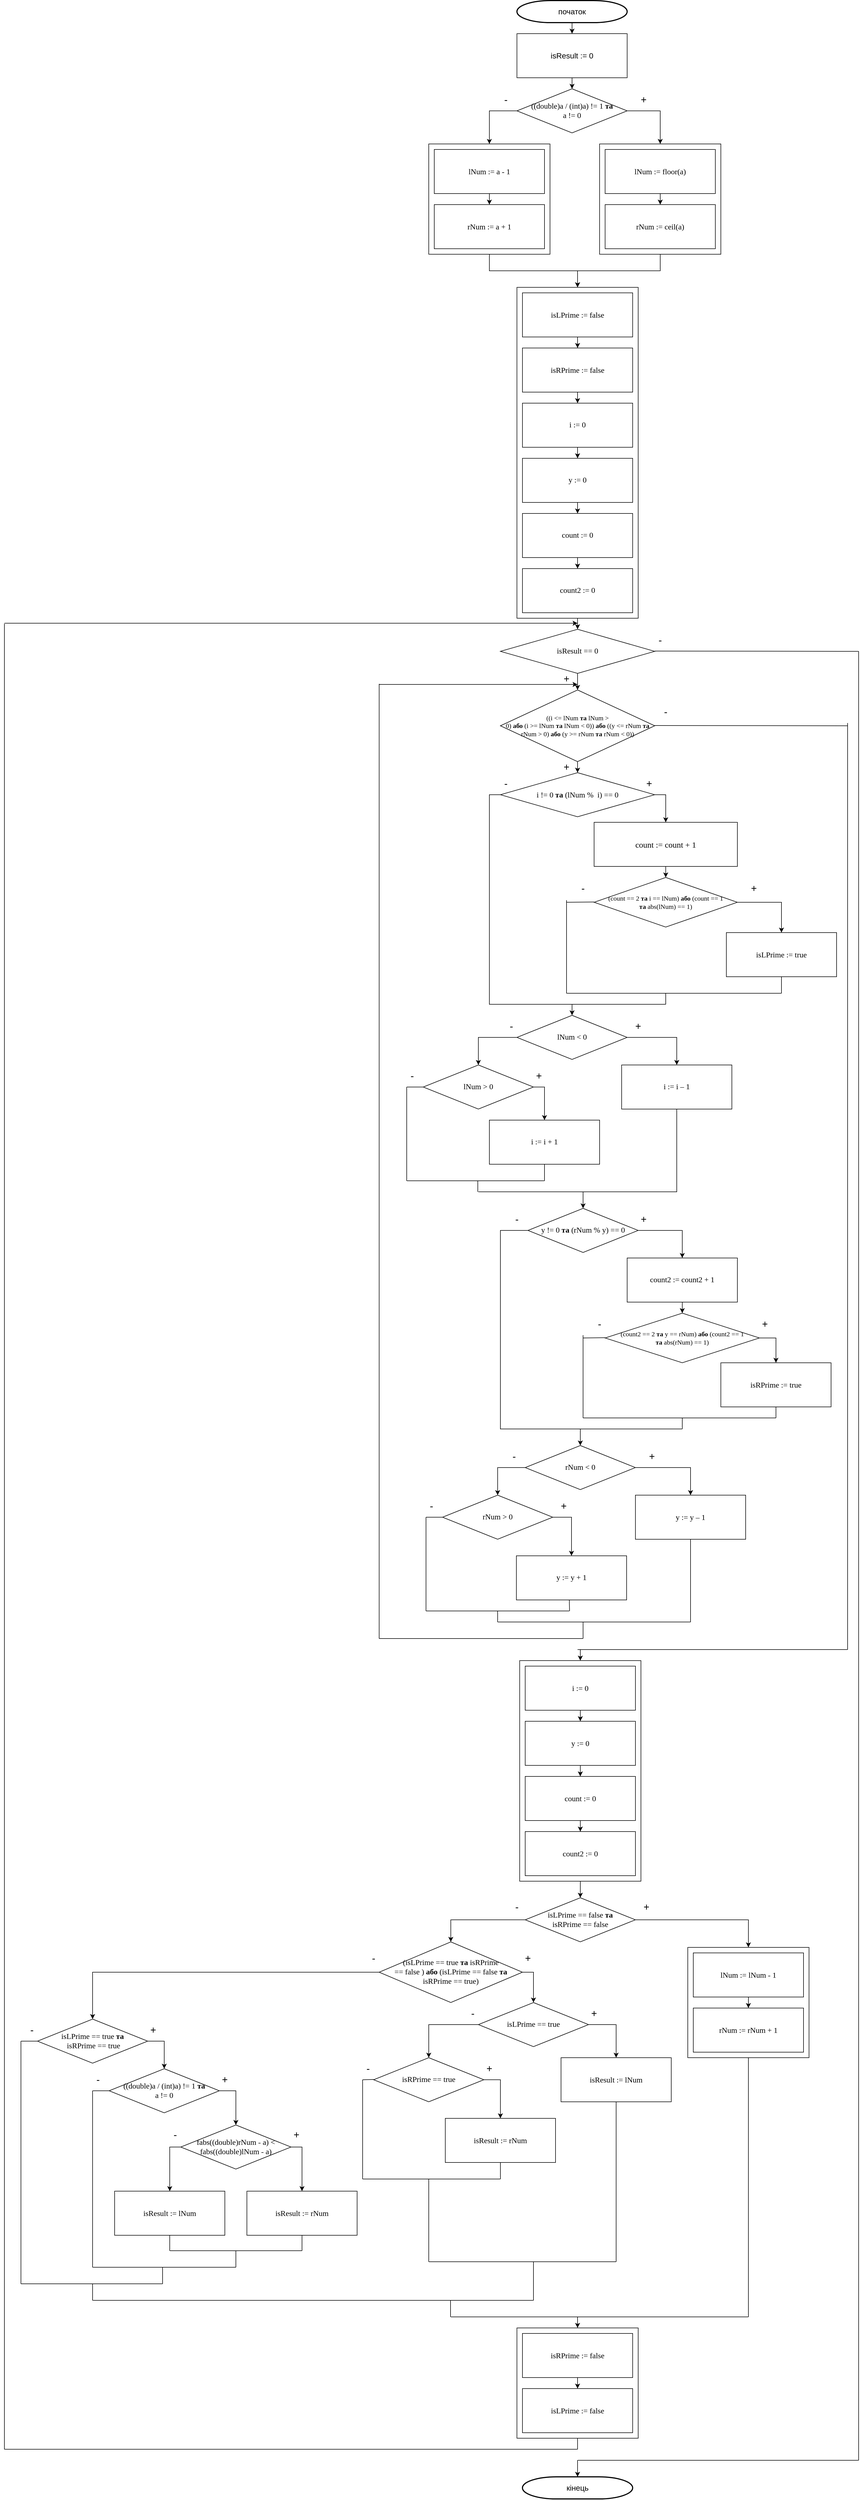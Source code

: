 <mxfile version="13.9.9" type="device"><diagram id="ixJMf4mjXYHc8u-cbGC6" name="Страница 1"><mxGraphModel dx="1695" dy="510" grid="1" gridSize="10" guides="1" tooltips="1" connect="1" arrows="1" fold="1" page="1" pageScale="1" pageWidth="827" pageHeight="1169" math="0" shadow="0"><root><mxCell id="0"/><mxCell id="1" parent="0"/><mxCell id="ax0s7AxrO0tPmItOuXBe-4" value="" style="rounded=0;whiteSpace=wrap;html=1;" vertex="1" parent="1"><mxGeometry x="320" y="4260" width="220" height="200" as="geometry"/></mxCell><mxCell id="OXE30mzenSQogaiJq2mh-147" value="" style="rounded=0;whiteSpace=wrap;html=1;" parent="1" vertex="1"><mxGeometry x="630" y="3570" width="220" height="200" as="geometry"/></mxCell><mxCell id="OXE30mzenSQogaiJq2mh-143" style="edgeStyle=orthogonalEdgeStyle;rounded=0;orthogonalLoop=1;jettySize=auto;html=1;exitX=0.5;exitY=1;exitDx=0;exitDy=0;entryX=0.5;entryY=0;entryDx=0;entryDy=0;" parent="1" source="OXE30mzenSQogaiJq2mh-2" target="OXE30mzenSQogaiJq2mh-142" edge="1"><mxGeometry relative="1" as="geometry"/></mxCell><mxCell id="OXE30mzenSQogaiJq2mh-2" value="" style="rounded=0;whiteSpace=wrap;html=1;" parent="1" vertex="1"><mxGeometry x="325" y="3050" width="220" height="400" as="geometry"/></mxCell><mxCell id="OXE30mzenSQogaiJq2mh-3" style="edgeStyle=orthogonalEdgeStyle;rounded=0;orthogonalLoop=1;jettySize=auto;html=1;exitX=0.5;exitY=1;exitDx=0;exitDy=0;entryX=0.5;entryY=0;entryDx=0;entryDy=0;" parent="1" source="OXE30mzenSQogaiJq2mh-4" target="OXE30mzenSQogaiJq2mh-37" edge="1"><mxGeometry relative="1" as="geometry"/></mxCell><mxCell id="OXE30mzenSQogaiJq2mh-4" value="" style="rounded=0;whiteSpace=wrap;html=1;" parent="1" vertex="1"><mxGeometry x="320" y="560" width="220" height="600" as="geometry"/></mxCell><mxCell id="OXE30mzenSQogaiJq2mh-5" style="edgeStyle=orthogonalEdgeStyle;rounded=0;orthogonalLoop=1;jettySize=auto;html=1;exitX=0.5;exitY=1;exitDx=0;exitDy=0;entryX=0.5;entryY=0;entryDx=0;entryDy=0;" parent="1" source="OXE30mzenSQogaiJq2mh-6" target="OXE30mzenSQogaiJq2mh-4" edge="1"><mxGeometry relative="1" as="geometry"/></mxCell><mxCell id="OXE30mzenSQogaiJq2mh-6" value="" style="rounded=0;whiteSpace=wrap;html=1;" parent="1" vertex="1"><mxGeometry x="160" y="300" width="220" height="200" as="geometry"/></mxCell><mxCell id="OXE30mzenSQogaiJq2mh-7" style="edgeStyle=orthogonalEdgeStyle;rounded=0;orthogonalLoop=1;jettySize=auto;html=1;exitX=0.5;exitY=1;exitDx=0;exitDy=0;entryX=0.5;entryY=0;entryDx=0;entryDy=0;" parent="1" source="OXE30mzenSQogaiJq2mh-8" target="OXE30mzenSQogaiJq2mh-4" edge="1"><mxGeometry relative="1" as="geometry"/></mxCell><mxCell id="OXE30mzenSQogaiJq2mh-8" value="" style="rounded=0;whiteSpace=wrap;html=1;" parent="1" vertex="1"><mxGeometry x="470" y="300" width="220" height="200" as="geometry"/></mxCell><mxCell id="OXE30mzenSQogaiJq2mh-9" style="edgeStyle=orthogonalEdgeStyle;rounded=0;orthogonalLoop=1;jettySize=auto;html=1;exitX=0.5;exitY=1;exitDx=0;exitDy=0;exitPerimeter=0;" parent="1" source="OXE30mzenSQogaiJq2mh-10" target="OXE30mzenSQogaiJq2mh-13" edge="1"><mxGeometry relative="1" as="geometry"/></mxCell><mxCell id="OXE30mzenSQogaiJq2mh-10" value="&lt;font style=&quot;font-size: 14px&quot;&gt;початок&lt;/font&gt;" style="strokeWidth=2;html=1;shape=mxgraph.flowchart.terminator;whiteSpace=wrap;" parent="1" vertex="1"><mxGeometry x="320" y="40" width="200" height="40" as="geometry"/></mxCell><mxCell id="OXE30mzenSQogaiJq2mh-11" value="&lt;font style=&quot;font-size: 14px&quot;&gt;кінець&lt;/font&gt;" style="strokeWidth=2;html=1;shape=mxgraph.flowchart.terminator;whiteSpace=wrap;" parent="1" vertex="1"><mxGeometry x="330" y="4530" width="200" height="40" as="geometry"/></mxCell><mxCell id="OXE30mzenSQogaiJq2mh-12" style="edgeStyle=orthogonalEdgeStyle;rounded=0;orthogonalLoop=1;jettySize=auto;html=1;exitX=0.5;exitY=1;exitDx=0;exitDy=0;entryX=0.5;entryY=0;entryDx=0;entryDy=0;" parent="1" source="OXE30mzenSQogaiJq2mh-13" target="OXE30mzenSQogaiJq2mh-16" edge="1"><mxGeometry relative="1" as="geometry"/></mxCell><mxCell id="OXE30mzenSQogaiJq2mh-13" value="&lt;font style=&quot;font-size: 14px&quot;&gt;isResult := 0&lt;/font&gt;" style="rounded=0;whiteSpace=wrap;html=1;" parent="1" vertex="1"><mxGeometry x="320" y="100" width="200" height="80" as="geometry"/></mxCell><mxCell id="OXE30mzenSQogaiJq2mh-14" style="edgeStyle=orthogonalEdgeStyle;rounded=0;orthogonalLoop=1;jettySize=auto;html=1;exitX=1;exitY=0.5;exitDx=0;exitDy=0;entryX=0.5;entryY=0;entryDx=0;entryDy=0;" parent="1" source="OXE30mzenSQogaiJq2mh-16" target="OXE30mzenSQogaiJq2mh-8" edge="1"><mxGeometry relative="1" as="geometry"/></mxCell><mxCell id="OXE30mzenSQogaiJq2mh-15" style="edgeStyle=orthogonalEdgeStyle;rounded=0;orthogonalLoop=1;jettySize=auto;html=1;exitX=0;exitY=0.5;exitDx=0;exitDy=0;entryX=0.5;entryY=0;entryDx=0;entryDy=0;" parent="1" source="OXE30mzenSQogaiJq2mh-16" target="OXE30mzenSQogaiJq2mh-6" edge="1"><mxGeometry relative="1" as="geometry"/></mxCell><mxCell id="OXE30mzenSQogaiJq2mh-16" value="&lt;span style=&quot;font-size: 14px ; font-family: &amp;#34;times new roman&amp;#34; , serif&quot;&gt;((double)a / (int)a) != 1 &lt;b&gt;та&lt;/b&gt;&lt;br/&gt;a != 0&lt;/span&gt;" style="rhombus;whiteSpace=wrap;html=1;" parent="1" vertex="1"><mxGeometry x="320" y="200" width="200" height="80" as="geometry"/></mxCell><mxCell id="OXE30mzenSQogaiJq2mh-17" style="edgeStyle=orthogonalEdgeStyle;rounded=0;orthogonalLoop=1;jettySize=auto;html=1;exitX=0.5;exitY=1;exitDx=0;exitDy=0;entryX=0.5;entryY=0;entryDx=0;entryDy=0;" parent="1" source="OXE30mzenSQogaiJq2mh-18" target="OXE30mzenSQogaiJq2mh-19" edge="1"><mxGeometry relative="1" as="geometry"/></mxCell><mxCell id="OXE30mzenSQogaiJq2mh-18" value="&lt;font style=&quot;font-size: 14px&quot;&gt;&lt;span style=&quot;font-family: &amp;#34;times new roman&amp;#34; , serif&quot;&gt;lNum &lt;/span&gt;&lt;span lang=&quot;EN-US&quot; style=&quot;font-family: &amp;#34;times new roman&amp;#34; , serif&quot;&gt;:&lt;/span&gt;&lt;span style=&quot;font-family: &amp;#34;times new roman&amp;#34; , serif&quot;&gt;= floor(a)&lt;/span&gt;&lt;/font&gt;" style="rounded=0;whiteSpace=wrap;html=1;" parent="1" vertex="1"><mxGeometry x="480" y="310" width="200" height="80" as="geometry"/></mxCell><mxCell id="OXE30mzenSQogaiJq2mh-19" value="&lt;font style=&quot;font-size: 14px&quot;&gt;&lt;span style=&quot;font-family: &amp;#34;times new roman&amp;#34; , serif&quot;&gt;rNum &lt;/span&gt;&lt;span lang=&quot;EN-US&quot; style=&quot;font-family: &amp;#34;times new roman&amp;#34; , serif&quot;&gt;:&lt;/span&gt;&lt;span style=&quot;font-family: &amp;#34;times new roman&amp;#34; , serif&quot;&gt;= ceil(a)&lt;/span&gt;&lt;/font&gt;" style="rounded=0;whiteSpace=wrap;html=1;" parent="1" vertex="1"><mxGeometry x="480" y="410" width="200" height="80" as="geometry"/></mxCell><mxCell id="OXE30mzenSQogaiJq2mh-20" style="edgeStyle=orthogonalEdgeStyle;rounded=0;orthogonalLoop=1;jettySize=auto;html=1;exitX=0.5;exitY=1;exitDx=0;exitDy=0;entryX=0.5;entryY=0;entryDx=0;entryDy=0;" parent="1" source="OXE30mzenSQogaiJq2mh-21" target="OXE30mzenSQogaiJq2mh-22" edge="1"><mxGeometry relative="1" as="geometry"/></mxCell><mxCell id="OXE30mzenSQogaiJq2mh-21" value="&lt;font style=&quot;font-size: 14px&quot;&gt;&lt;span style=&quot;font-family: &amp;#34;times new roman&amp;#34; , serif&quot;&gt;lNum &lt;/span&gt;&lt;span lang=&quot;EN-US&quot; style=&quot;font-family: &amp;#34;times new roman&amp;#34; , serif&quot;&gt;:&lt;/span&gt;&lt;span style=&quot;font-family: &amp;#34;times new roman&amp;#34; , serif&quot;&gt;= a - 1&lt;/span&gt;&lt;/font&gt;" style="rounded=0;whiteSpace=wrap;html=1;" parent="1" vertex="1"><mxGeometry x="170" y="310" width="200" height="80" as="geometry"/></mxCell><mxCell id="OXE30mzenSQogaiJq2mh-22" value="&lt;font style=&quot;font-size: 14px&quot;&gt;&lt;span style=&quot;font-family: &amp;#34;times new roman&amp;#34; , serif&quot;&gt;rNum &lt;/span&gt;&lt;span lang=&quot;EN-US&quot; style=&quot;font-family: &amp;#34;times new roman&amp;#34; , serif&quot;&gt;:&lt;/span&gt;&lt;span style=&quot;font-family: &amp;#34;times new roman&amp;#34; , serif&quot;&gt;= a + 1&lt;/span&gt;&lt;/font&gt;" style="rounded=0;whiteSpace=wrap;html=1;" parent="1" vertex="1"><mxGeometry x="170" y="410" width="200" height="80" as="geometry"/></mxCell><mxCell id="OXE30mzenSQogaiJq2mh-23" style="edgeStyle=orthogonalEdgeStyle;rounded=0;orthogonalLoop=1;jettySize=auto;html=1;exitX=0.5;exitY=1;exitDx=0;exitDy=0;entryX=0.5;entryY=0;entryDx=0;entryDy=0;" parent="1" source="OXE30mzenSQogaiJq2mh-24" target="OXE30mzenSQogaiJq2mh-28" edge="1"><mxGeometry relative="1" as="geometry"/></mxCell><mxCell id="OXE30mzenSQogaiJq2mh-24" value="&lt;font style=&quot;font-size: 14px&quot;&gt;&lt;span style=&quot;font-family: &amp;#34;times new roman&amp;#34; , serif&quot;&gt;isRPrime &lt;/span&gt;&lt;span lang=&quot;EN-US&quot; style=&quot;font-family: &amp;#34;times new roman&amp;#34; , serif&quot;&gt;:&lt;/span&gt;&lt;span style=&quot;font-family: &amp;#34;times new roman&amp;#34; , serif&quot;&gt;= false&lt;/span&gt;&lt;/font&gt;" style="rounded=0;whiteSpace=wrap;html=1;" parent="1" vertex="1"><mxGeometry x="330" y="670" width="200" height="80" as="geometry"/></mxCell><mxCell id="OXE30mzenSQogaiJq2mh-25" style="edgeStyle=orthogonalEdgeStyle;rounded=0;orthogonalLoop=1;jettySize=auto;html=1;exitX=0.5;exitY=1;exitDx=0;exitDy=0;" parent="1" source="OXE30mzenSQogaiJq2mh-26" target="OXE30mzenSQogaiJq2mh-24" edge="1"><mxGeometry relative="1" as="geometry"/></mxCell><mxCell id="OXE30mzenSQogaiJq2mh-26" value="&lt;font style=&quot;font-size: 14px&quot;&gt;&lt;span style=&quot;font-family: &amp;#34;times new roman&amp;#34; , serif&quot;&gt;isLPrime &lt;/span&gt;&lt;span lang=&quot;EN-US&quot; style=&quot;font-family: &amp;#34;times new roman&amp;#34; , serif&quot;&gt;:&lt;/span&gt;&lt;span style=&quot;font-family: &amp;#34;times new roman&amp;#34; , serif&quot;&gt;= false&lt;/span&gt;&lt;/font&gt;" style="rounded=0;whiteSpace=wrap;html=1;" parent="1" vertex="1"><mxGeometry x="330" y="570" width="200" height="80" as="geometry"/></mxCell><mxCell id="OXE30mzenSQogaiJq2mh-27" style="edgeStyle=orthogonalEdgeStyle;rounded=0;orthogonalLoop=1;jettySize=auto;html=1;exitX=0.5;exitY=1;exitDx=0;exitDy=0;entryX=0.5;entryY=0;entryDx=0;entryDy=0;" parent="1" source="OXE30mzenSQogaiJq2mh-28" target="OXE30mzenSQogaiJq2mh-30" edge="1"><mxGeometry relative="1" as="geometry"/></mxCell><mxCell id="OXE30mzenSQogaiJq2mh-28" value="&lt;font face=&quot;times new roman, serif&quot;&gt;&lt;span style=&quot;font-size: 14px&quot;&gt;i := 0&lt;/span&gt;&lt;/font&gt;" style="rounded=0;whiteSpace=wrap;html=1;" parent="1" vertex="1"><mxGeometry x="330" y="770" width="200" height="80" as="geometry"/></mxCell><mxCell id="OXE30mzenSQogaiJq2mh-29" style="edgeStyle=orthogonalEdgeStyle;rounded=0;orthogonalLoop=1;jettySize=auto;html=1;exitX=0.5;exitY=1;exitDx=0;exitDy=0;entryX=0.5;entryY=0;entryDx=0;entryDy=0;" parent="1" source="OXE30mzenSQogaiJq2mh-30" target="OXE30mzenSQogaiJq2mh-32" edge="1"><mxGeometry relative="1" as="geometry"/></mxCell><mxCell id="OXE30mzenSQogaiJq2mh-30" value="&lt;font face=&quot;times new roman, serif&quot;&gt;&lt;span style=&quot;font-size: 14px&quot;&gt;y := 0&lt;/span&gt;&lt;/font&gt;" style="rounded=0;whiteSpace=wrap;html=1;" parent="1" vertex="1"><mxGeometry x="330" y="870" width="200" height="80" as="geometry"/></mxCell><mxCell id="OXE30mzenSQogaiJq2mh-31" style="edgeStyle=orthogonalEdgeStyle;rounded=0;orthogonalLoop=1;jettySize=auto;html=1;exitX=0.5;exitY=1;exitDx=0;exitDy=0;entryX=0.5;entryY=0;entryDx=0;entryDy=0;" parent="1" source="OXE30mzenSQogaiJq2mh-32" target="OXE30mzenSQogaiJq2mh-33" edge="1"><mxGeometry relative="1" as="geometry"/></mxCell><mxCell id="OXE30mzenSQogaiJq2mh-32" value="&lt;font face=&quot;times new roman, serif&quot;&gt;&lt;span style=&quot;font-size: 14px&quot;&gt;count := 0&lt;/span&gt;&lt;/font&gt;" style="rounded=0;whiteSpace=wrap;html=1;" parent="1" vertex="1"><mxGeometry x="330" y="970" width="200" height="80" as="geometry"/></mxCell><mxCell id="OXE30mzenSQogaiJq2mh-33" value="&lt;font face=&quot;times new roman, serif&quot;&gt;&lt;span style=&quot;font-size: 14px&quot;&gt;count2 := 0&lt;/span&gt;&lt;/font&gt;" style="rounded=0;whiteSpace=wrap;html=1;" parent="1" vertex="1"><mxGeometry x="330" y="1070" width="200" height="80" as="geometry"/></mxCell><mxCell id="OXE30mzenSQogaiJq2mh-34" value="&lt;font style=&quot;font-size: 18px&quot;&gt;+&lt;/font&gt;" style="text;html=1;strokeColor=none;fillColor=none;align=center;verticalAlign=middle;whiteSpace=wrap;rounded=0;" parent="1" vertex="1"><mxGeometry x="530" y="210" width="40" height="20" as="geometry"/></mxCell><mxCell id="OXE30mzenSQogaiJq2mh-35" value="&lt;font style=&quot;font-size: 18px&quot;&gt;-&lt;/font&gt;" style="text;html=1;strokeColor=none;fillColor=none;align=center;verticalAlign=middle;whiteSpace=wrap;rounded=0;" parent="1" vertex="1"><mxGeometry x="280" y="210" width="40" height="20" as="geometry"/></mxCell><mxCell id="OXE30mzenSQogaiJq2mh-36" value="" style="edgeStyle=orthogonalEdgeStyle;rounded=0;orthogonalLoop=1;jettySize=auto;html=1;" parent="1" source="OXE30mzenSQogaiJq2mh-37" target="OXE30mzenSQogaiJq2mh-39" edge="1"><mxGeometry relative="1" as="geometry"/></mxCell><mxCell id="OXE30mzenSQogaiJq2mh-37" value="&lt;span lang=&quot;EN-US&quot; style=&quot;font-family: &amp;#34;times new roman&amp;#34; , serif&quot;&gt;&lt;font style=&quot;font-size: 14px&quot;&gt;isResult == 0&lt;/font&gt;&lt;/span&gt;" style="rhombus;whiteSpace=wrap;html=1;" parent="1" vertex="1"><mxGeometry x="290" y="1180" width="280" height="80" as="geometry"/></mxCell><mxCell id="OXE30mzenSQogaiJq2mh-38" style="edgeStyle=orthogonalEdgeStyle;rounded=0;orthogonalLoop=1;jettySize=auto;html=1;exitX=0.5;exitY=1;exitDx=0;exitDy=0;entryX=0.5;entryY=0;entryDx=0;entryDy=0;" parent="1" source="OXE30mzenSQogaiJq2mh-39" target="OXE30mzenSQogaiJq2mh-43" edge="1"><mxGeometry relative="1" as="geometry"/></mxCell><mxCell id="OXE30mzenSQogaiJq2mh-39" value="&lt;span style=&quot;font-family: &amp;#34;times new roman&amp;#34; , serif&quot;&gt;((i &amp;lt;= lNum &lt;b&gt;та&lt;/b&gt; lNum &amp;gt;&lt;br&gt;0) &lt;b&gt;або&lt;/b&gt; (i &amp;gt;= lNum &lt;b&gt;та&lt;/b&gt; lNum &amp;lt; 0)) &lt;b&gt;або&lt;/b&gt; ((y &amp;lt;= rNum &lt;b&gt;та&lt;/b&gt;&lt;br&gt;rNum &amp;gt; 0) &lt;b&gt;або&lt;/b&gt; (y &amp;gt;= rNum &lt;b&gt;та&lt;/b&gt; rNum &amp;lt; 0))&lt;/span&gt;" style="rhombus;whiteSpace=wrap;html=1;" parent="1" vertex="1"><mxGeometry x="290" y="1290" width="280" height="130" as="geometry"/></mxCell><mxCell id="OXE30mzenSQogaiJq2mh-40" value="&lt;font style=&quot;font-size: 18px&quot;&gt;+&lt;/font&gt;" style="text;html=1;strokeColor=none;fillColor=none;align=center;verticalAlign=middle;whiteSpace=wrap;rounded=0;" parent="1" vertex="1"><mxGeometry x="390" y="1260" width="40" height="20" as="geometry"/></mxCell><mxCell id="OXE30mzenSQogaiJq2mh-41" style="edgeStyle=orthogonalEdgeStyle;rounded=0;orthogonalLoop=1;jettySize=auto;html=1;exitX=1;exitY=0.5;exitDx=0;exitDy=0;entryX=0.5;entryY=0;entryDx=0;entryDy=0;" parent="1" source="OXE30mzenSQogaiJq2mh-43" target="OXE30mzenSQogaiJq2mh-45" edge="1"><mxGeometry relative="1" as="geometry"/></mxCell><mxCell id="OXE30mzenSQogaiJq2mh-42" style="edgeStyle=orthogonalEdgeStyle;rounded=0;orthogonalLoop=1;jettySize=auto;html=1;exitX=0;exitY=0.5;exitDx=0;exitDy=0;entryX=0.5;entryY=0;entryDx=0;entryDy=0;" parent="1" source="OXE30mzenSQogaiJq2mh-43" target="OXE30mzenSQogaiJq2mh-61" edge="1"><mxGeometry relative="1" as="geometry"><Array as="points"><mxPoint x="270" y="1480"/><mxPoint x="270" y="1860"/><mxPoint x="420" y="1860"/></Array></mxGeometry></mxCell><mxCell id="OXE30mzenSQogaiJq2mh-43" value="&lt;font style=&quot;font-size: 14px&quot;&gt;&lt;span style=&quot;font-family: &amp;#34;times new roman&amp;#34; , serif&quot;&gt;i != 0 &lt;b&gt;та&lt;/b&gt; (lNum&lt;/span&gt;&lt;span lang=&quot;EN-US&quot; style=&quot;font-family: &amp;#34;times new roman&amp;#34; , serif&quot;&gt; %&lt;/span&gt;&lt;span style=&quot;font-family: &amp;#34;times new roman&amp;#34; , serif&quot;&gt;&amp;nbsp; i) == 0&lt;/span&gt;&lt;/font&gt;" style="rhombus;whiteSpace=wrap;html=1;" parent="1" vertex="1"><mxGeometry x="290" y="1440" width="280" height="80" as="geometry"/></mxCell><mxCell id="OXE30mzenSQogaiJq2mh-44" style="edgeStyle=orthogonalEdgeStyle;rounded=0;orthogonalLoop=1;jettySize=auto;html=1;exitX=0.5;exitY=1;exitDx=0;exitDy=0;entryX=0.5;entryY=0;entryDx=0;entryDy=0;" parent="1" source="OXE30mzenSQogaiJq2mh-45" target="OXE30mzenSQogaiJq2mh-49" edge="1"><mxGeometry relative="1" as="geometry"/></mxCell><mxCell id="OXE30mzenSQogaiJq2mh-45" value="&lt;span lang=&quot;EN-US&quot; style=&quot;font-family: &amp;#34;times new roman&amp;#34; , serif&quot;&gt;&lt;font style=&quot;font-size: 15px&quot;&gt;count := count + 1&lt;/font&gt;&lt;/span&gt;" style="rounded=0;whiteSpace=wrap;html=1;" parent="1" vertex="1"><mxGeometry x="460" y="1530" width="260" height="80" as="geometry"/></mxCell><mxCell id="OXE30mzenSQogaiJq2mh-46" value="&lt;font style=&quot;font-size: 18px&quot;&gt;+&lt;/font&gt;" style="text;html=1;strokeColor=none;fillColor=none;align=center;verticalAlign=middle;whiteSpace=wrap;rounded=0;" parent="1" vertex="1"><mxGeometry x="540" y="1450" width="40" height="20" as="geometry"/></mxCell><mxCell id="OXE30mzenSQogaiJq2mh-47" value="&lt;font style=&quot;font-size: 18px&quot;&gt;-&lt;/font&gt;" style="text;html=1;strokeColor=none;fillColor=none;align=center;verticalAlign=middle;whiteSpace=wrap;rounded=0;" parent="1" vertex="1"><mxGeometry x="280" y="1450" width="40" height="20" as="geometry"/></mxCell><mxCell id="OXE30mzenSQogaiJq2mh-48" style="edgeStyle=orthogonalEdgeStyle;rounded=0;orthogonalLoop=1;jettySize=auto;html=1;exitX=1;exitY=0.5;exitDx=0;exitDy=0;entryX=0.5;entryY=0;entryDx=0;entryDy=0;" parent="1" source="OXE30mzenSQogaiJq2mh-49" target="OXE30mzenSQogaiJq2mh-50" edge="1"><mxGeometry relative="1" as="geometry"/></mxCell><mxCell id="OXE30mzenSQogaiJq2mh-49" value="&lt;span style=&quot;font-family: &amp;#34;times new roman&amp;#34; , serif&quot;&gt;(count == 2 &lt;b&gt;та&lt;/b&gt; i == lNum) &lt;b&gt;або&lt;/b&gt; (count == 1 &lt;b&gt;та&amp;nbsp;&lt;/b&gt;abs(lNum) == 1)&lt;/span&gt;" style="rhombus;whiteSpace=wrap;html=1;" parent="1" vertex="1"><mxGeometry x="460" y="1630" width="260" height="90" as="geometry"/></mxCell><mxCell id="OXE30mzenSQogaiJq2mh-50" value="&lt;font style=&quot;font-size: 14px&quot;&gt;&lt;span style=&quot;font-family: &amp;#34;times new roman&amp;#34; , serif&quot;&gt;isLPrime &lt;/span&gt;&lt;span lang=&quot;EN-US&quot; style=&quot;font-family: &amp;#34;times new roman&amp;#34; , serif&quot;&gt;:&lt;/span&gt;&lt;span style=&quot;font-family: &amp;#34;times new roman&amp;#34; , serif&quot;&gt;= true&lt;/span&gt;&lt;/font&gt;" style="rounded=0;whiteSpace=wrap;html=1;" parent="1" vertex="1"><mxGeometry x="700" y="1730" width="200" height="80" as="geometry"/></mxCell><mxCell id="OXE30mzenSQogaiJq2mh-51" value="&lt;font style=&quot;font-size: 18px&quot;&gt;+&lt;/font&gt;" style="text;html=1;strokeColor=none;fillColor=none;align=center;verticalAlign=middle;whiteSpace=wrap;rounded=0;" parent="1" vertex="1"><mxGeometry x="730" y="1640" width="40" height="20" as="geometry"/></mxCell><mxCell id="OXE30mzenSQogaiJq2mh-52" value="&lt;font style=&quot;font-size: 18px&quot;&gt;-&lt;/font&gt;" style="text;html=1;strokeColor=none;fillColor=none;align=center;verticalAlign=middle;whiteSpace=wrap;rounded=0;" parent="1" vertex="1"><mxGeometry x="420" y="1640" width="40" height="20" as="geometry"/></mxCell><mxCell id="OXE30mzenSQogaiJq2mh-53" value="" style="endArrow=none;html=1;" parent="1" edge="1"><mxGeometry width="50" height="50" relative="1" as="geometry"><mxPoint x="800" y="1840" as="sourcePoint"/><mxPoint x="800" y="1810" as="targetPoint"/></mxGeometry></mxCell><mxCell id="OXE30mzenSQogaiJq2mh-54" value="" style="endArrow=none;html=1;" parent="1" edge="1"><mxGeometry width="50" height="50" relative="1" as="geometry"><mxPoint x="410" y="1840" as="sourcePoint"/><mxPoint x="800" y="1840" as="targetPoint"/></mxGeometry></mxCell><mxCell id="OXE30mzenSQogaiJq2mh-55" value="" style="endArrow=none;html=1;" parent="1" edge="1"><mxGeometry width="50" height="50" relative="1" as="geometry"><mxPoint x="410" y="1675" as="sourcePoint"/><mxPoint x="460" y="1674.5" as="targetPoint"/></mxGeometry></mxCell><mxCell id="OXE30mzenSQogaiJq2mh-56" value="" style="endArrow=none;html=1;" parent="1" edge="1"><mxGeometry width="50" height="50" relative="1" as="geometry"><mxPoint x="410" y="1840" as="sourcePoint"/><mxPoint x="410" y="1680" as="targetPoint"/><Array as="points"><mxPoint x="410" y="1680"/><mxPoint x="410" y="1670"/></Array></mxGeometry></mxCell><mxCell id="OXE30mzenSQogaiJq2mh-57" value="" style="endArrow=none;html=1;" parent="1" edge="1"><mxGeometry width="50" height="50" relative="1" as="geometry"><mxPoint x="590" y="1860" as="sourcePoint"/><mxPoint x="590" y="1840" as="targetPoint"/><Array as="points"><mxPoint x="590" y="1860"/><mxPoint x="590" y="1850"/></Array></mxGeometry></mxCell><mxCell id="OXE30mzenSQogaiJq2mh-58" value="" style="endArrow=none;html=1;" parent="1" edge="1"><mxGeometry width="50" height="50" relative="1" as="geometry"><mxPoint x="420" y="1860" as="sourcePoint"/><mxPoint x="590" y="1860" as="targetPoint"/></mxGeometry></mxCell><mxCell id="OXE30mzenSQogaiJq2mh-59" style="edgeStyle=orthogonalEdgeStyle;rounded=0;orthogonalLoop=1;jettySize=auto;html=1;exitX=1;exitY=0.5;exitDx=0;exitDy=0;entryX=0.5;entryY=0;entryDx=0;entryDy=0;" parent="1" source="OXE30mzenSQogaiJq2mh-61" target="OXE30mzenSQogaiJq2mh-63" edge="1"><mxGeometry relative="1" as="geometry"/></mxCell><mxCell id="OXE30mzenSQogaiJq2mh-60" style="edgeStyle=orthogonalEdgeStyle;rounded=0;orthogonalLoop=1;jettySize=auto;html=1;exitX=0;exitY=0.5;exitDx=0;exitDy=0;entryX=0.5;entryY=0;entryDx=0;entryDy=0;" parent="1" source="OXE30mzenSQogaiJq2mh-61" target="OXE30mzenSQogaiJq2mh-65" edge="1"><mxGeometry relative="1" as="geometry"/></mxCell><mxCell id="OXE30mzenSQogaiJq2mh-61" value="&lt;span style=&quot;font-family: &amp;#34;times new roman&amp;#34; , serif&quot;&gt;&lt;font style=&quot;font-size: 14px&quot;&gt;lNum &amp;lt; 0&lt;/font&gt;&lt;/span&gt;" style="rhombus;whiteSpace=wrap;html=1;" parent="1" vertex="1"><mxGeometry x="320" y="1880" width="200" height="80" as="geometry"/></mxCell><mxCell id="OXE30mzenSQogaiJq2mh-62" style="edgeStyle=orthogonalEdgeStyle;rounded=0;orthogonalLoop=1;jettySize=auto;html=1;exitX=0.5;exitY=1;exitDx=0;exitDy=0;entryX=0.5;entryY=0;entryDx=0;entryDy=0;" parent="1" source="OXE30mzenSQogaiJq2mh-63" target="OXE30mzenSQogaiJq2mh-79" edge="1"><mxGeometry relative="1" as="geometry"><mxPoint x="430" y="2230" as="targetPoint"/><Array as="points"><mxPoint x="610" y="2200"/><mxPoint x="440" y="2200"/></Array></mxGeometry></mxCell><mxCell id="OXE30mzenSQogaiJq2mh-63" value="&lt;span lang=&quot;EN-US&quot; style=&quot;font-family: &amp;#34;times new roman&amp;#34; , serif&quot;&gt;&lt;font style=&quot;font-size: 14px&quot;&gt;i := i – 1&lt;/font&gt;&lt;/span&gt;" style="rounded=0;whiteSpace=wrap;html=1;" parent="1" vertex="1"><mxGeometry x="510" y="1970" width="200" height="80" as="geometry"/></mxCell><mxCell id="OXE30mzenSQogaiJq2mh-64" style="edgeStyle=orthogonalEdgeStyle;rounded=0;orthogonalLoop=1;jettySize=auto;html=1;exitX=1;exitY=0.5;exitDx=0;exitDy=0;entryX=0.5;entryY=0;entryDx=0;entryDy=0;" parent="1" source="OXE30mzenSQogaiJq2mh-65" target="OXE30mzenSQogaiJq2mh-68" edge="1"><mxGeometry relative="1" as="geometry"/></mxCell><mxCell id="OXE30mzenSQogaiJq2mh-65" value="&lt;span style=&quot;font-family: &amp;#34;times new roman&amp;#34; , serif&quot;&gt;&lt;font style=&quot;font-size: 14px&quot;&gt;lNum &amp;gt; 0&lt;/font&gt;&lt;/span&gt;" style="rhombus;whiteSpace=wrap;html=1;" parent="1" vertex="1"><mxGeometry x="150" y="1970" width="200" height="80" as="geometry"/></mxCell><mxCell id="OXE30mzenSQogaiJq2mh-66" value="&lt;font style=&quot;font-size: 18px&quot;&gt;+&lt;/font&gt;" style="text;html=1;strokeColor=none;fillColor=none;align=center;verticalAlign=middle;whiteSpace=wrap;rounded=0;" parent="1" vertex="1"><mxGeometry x="520" y="1890" width="40" height="20" as="geometry"/></mxCell><mxCell id="OXE30mzenSQogaiJq2mh-67" value="&lt;font style=&quot;font-size: 18px&quot;&gt;-&lt;/font&gt;" style="text;html=1;strokeColor=none;fillColor=none;align=center;verticalAlign=middle;whiteSpace=wrap;rounded=0;" parent="1" vertex="1"><mxGeometry x="290" y="1890" width="40" height="20" as="geometry"/></mxCell><mxCell id="OXE30mzenSQogaiJq2mh-68" value="&lt;span lang=&quot;EN-US&quot; style=&quot;font-family: &amp;#34;times new roman&amp;#34; , serif&quot;&gt;&lt;font style=&quot;font-size: 14px&quot;&gt;i := i + 1&lt;/font&gt;&lt;/span&gt;" style="rounded=0;whiteSpace=wrap;html=1;" parent="1" vertex="1"><mxGeometry x="270" y="2070" width="200" height="80" as="geometry"/></mxCell><mxCell id="OXE30mzenSQogaiJq2mh-69" value="&lt;font style=&quot;font-size: 18px&quot;&gt;+&lt;/font&gt;" style="text;html=1;strokeColor=none;fillColor=none;align=center;verticalAlign=middle;whiteSpace=wrap;rounded=0;" parent="1" vertex="1"><mxGeometry x="340" y="1980" width="40" height="20" as="geometry"/></mxCell><mxCell id="OXE30mzenSQogaiJq2mh-70" value="&lt;font style=&quot;font-size: 18px&quot;&gt;-&lt;/font&gt;" style="text;html=1;strokeColor=none;fillColor=none;align=center;verticalAlign=middle;whiteSpace=wrap;rounded=0;" parent="1" vertex="1"><mxGeometry x="110" y="1980" width="40" height="20" as="geometry"/></mxCell><mxCell id="OXE30mzenSQogaiJq2mh-71" value="" style="endArrow=none;html=1;" parent="1" edge="1"><mxGeometry width="50" height="50" relative="1" as="geometry"><mxPoint x="370" y="2180" as="sourcePoint"/><mxPoint x="370" y="2150" as="targetPoint"/></mxGeometry></mxCell><mxCell id="OXE30mzenSQogaiJq2mh-72" value="" style="endArrow=none;html=1;" parent="1" edge="1"><mxGeometry width="50" height="50" relative="1" as="geometry"><mxPoint x="120" y="2180" as="sourcePoint"/><mxPoint x="370" y="2180" as="targetPoint"/></mxGeometry></mxCell><mxCell id="OXE30mzenSQogaiJq2mh-73" value="" style="endArrow=none;html=1;" parent="1" edge="1"><mxGeometry width="50" height="50" relative="1" as="geometry"><mxPoint x="120" y="2180" as="sourcePoint"/><mxPoint x="120" y="2010" as="targetPoint"/></mxGeometry></mxCell><mxCell id="OXE30mzenSQogaiJq2mh-74" value="" style="endArrow=none;html=1;entryX=0;entryY=0.5;entryDx=0;entryDy=0;" parent="1" target="OXE30mzenSQogaiJq2mh-65" edge="1"><mxGeometry width="50" height="50" relative="1" as="geometry"><mxPoint x="120" y="2010" as="sourcePoint"/><mxPoint x="70" y="2010" as="targetPoint"/></mxGeometry></mxCell><mxCell id="OXE30mzenSQogaiJq2mh-75" value="" style="endArrow=none;html=1;" parent="1" edge="1"><mxGeometry width="50" height="50" relative="1" as="geometry"><mxPoint x="249" y="2200" as="sourcePoint"/><mxPoint x="249" y="2180" as="targetPoint"/></mxGeometry></mxCell><mxCell id="OXE30mzenSQogaiJq2mh-76" value="" style="endArrow=none;html=1;" parent="1" edge="1"><mxGeometry width="50" height="50" relative="1" as="geometry"><mxPoint x="250" y="2200" as="sourcePoint"/><mxPoint x="440" y="2200" as="targetPoint"/></mxGeometry></mxCell><mxCell id="OXE30mzenSQogaiJq2mh-77" style="edgeStyle=orthogonalEdgeStyle;rounded=0;orthogonalLoop=1;jettySize=auto;html=1;exitX=1;exitY=0.5;exitDx=0;exitDy=0;" parent="1" source="OXE30mzenSQogaiJq2mh-79" target="OXE30mzenSQogaiJq2mh-81" edge="1"><mxGeometry relative="1" as="geometry"/></mxCell><mxCell id="OXE30mzenSQogaiJq2mh-78" style="edgeStyle=orthogonalEdgeStyle;rounded=0;orthogonalLoop=1;jettySize=auto;html=1;exitX=0;exitY=0.5;exitDx=0;exitDy=0;entryX=0.5;entryY=0;entryDx=0;entryDy=0;" parent="1" source="OXE30mzenSQogaiJq2mh-79" target="OXE30mzenSQogaiJq2mh-97" edge="1"><mxGeometry relative="1" as="geometry"><mxPoint x="530" y="2660" as="targetPoint"/><Array as="points"><mxPoint x="290" y="2270"/><mxPoint x="290" y="2630"/><mxPoint x="435" y="2630"/></Array></mxGeometry></mxCell><mxCell id="OXE30mzenSQogaiJq2mh-79" value="&lt;span style=&quot;font-size: 14px ; font-family: &amp;#34;times new roman&amp;#34; , serif&quot;&gt;y != 0 &lt;b&gt;та&lt;/b&gt; (rNum % y) == 0&lt;/span&gt;" style="rhombus;whiteSpace=wrap;html=1;" parent="1" vertex="1"><mxGeometry x="340" y="2230" width="200" height="80" as="geometry"/></mxCell><mxCell id="OXE30mzenSQogaiJq2mh-80" style="edgeStyle=orthogonalEdgeStyle;rounded=0;orthogonalLoop=1;jettySize=auto;html=1;exitX=0.5;exitY=1;exitDx=0;exitDy=0;entryX=0.5;entryY=0;entryDx=0;entryDy=0;" parent="1" source="OXE30mzenSQogaiJq2mh-81" target="OXE30mzenSQogaiJq2mh-83" edge="1"><mxGeometry relative="1" as="geometry"/></mxCell><mxCell id="OXE30mzenSQogaiJq2mh-81" value="&lt;span lang=&quot;EN-US&quot; style=&quot;font-family: &amp;#34;times new roman&amp;#34; , serif&quot;&gt;&lt;font style=&quot;font-size: 14px&quot;&gt;count2 := count2 + 1&lt;/font&gt;&lt;/span&gt;" style="rounded=0;whiteSpace=wrap;html=1;" parent="1" vertex="1"><mxGeometry x="520" y="2320" width="200" height="80" as="geometry"/></mxCell><mxCell id="OXE30mzenSQogaiJq2mh-82" style="edgeStyle=orthogonalEdgeStyle;rounded=0;orthogonalLoop=1;jettySize=auto;html=1;exitX=1;exitY=0.5;exitDx=0;exitDy=0;entryX=0.5;entryY=0;entryDx=0;entryDy=0;" parent="1" source="OXE30mzenSQogaiJq2mh-83" target="OXE30mzenSQogaiJq2mh-84" edge="1"><mxGeometry relative="1" as="geometry"/></mxCell><mxCell id="OXE30mzenSQogaiJq2mh-83" value="&lt;span style=&quot;font-family: &amp;#34;times new roman&amp;#34; , serif&quot;&gt;(count2 == 2 &lt;b&gt;та&lt;/b&gt; y == rNum) &lt;b&gt;або&lt;/b&gt; (count2 == 1 &lt;b&gt;та&amp;nbsp;&lt;/b&gt;abs(rNum) == 1)&lt;/span&gt;" style="rhombus;whiteSpace=wrap;html=1;" parent="1" vertex="1"><mxGeometry x="480" y="2420" width="280" height="90" as="geometry"/></mxCell><mxCell id="OXE30mzenSQogaiJq2mh-84" value="&lt;font style=&quot;font-size: 14px&quot;&gt;&lt;span style=&quot;font-family: &amp;#34;times new roman&amp;#34; , serif&quot;&gt;isRPrime &lt;/span&gt;&lt;span lang=&quot;EN-US&quot; style=&quot;font-family: &amp;#34;times new roman&amp;#34; , serif&quot;&gt;:&lt;/span&gt;&lt;span style=&quot;font-family: &amp;#34;times new roman&amp;#34; , serif&quot;&gt;= true&lt;/span&gt;&lt;/font&gt;" style="rounded=0;whiteSpace=wrap;html=1;" parent="1" vertex="1"><mxGeometry x="690" y="2510" width="200" height="80" as="geometry"/></mxCell><mxCell id="OXE30mzenSQogaiJq2mh-85" value="" style="endArrow=none;html=1;" parent="1" edge="1"><mxGeometry width="50" height="50" relative="1" as="geometry"><mxPoint x="790" y="2610" as="sourcePoint"/><mxPoint x="790" y="2590" as="targetPoint"/></mxGeometry></mxCell><mxCell id="OXE30mzenSQogaiJq2mh-86" value="" style="endArrow=none;html=1;" parent="1" edge="1"><mxGeometry width="50" height="50" relative="1" as="geometry"><mxPoint x="440" y="2610" as="sourcePoint"/><mxPoint x="790" y="2610" as="targetPoint"/></mxGeometry></mxCell><mxCell id="OXE30mzenSQogaiJq2mh-87" value="" style="endArrow=none;html=1;" parent="1" edge="1"><mxGeometry width="50" height="50" relative="1" as="geometry"><mxPoint x="440" y="2610" as="sourcePoint"/><mxPoint x="440" y="2460" as="targetPoint"/></mxGeometry></mxCell><mxCell id="OXE30mzenSQogaiJq2mh-88" value="" style="endArrow=none;html=1;" parent="1" edge="1"><mxGeometry width="50" height="50" relative="1" as="geometry"><mxPoint x="440" y="2465" as="sourcePoint"/><mxPoint x="480" y="2464.5" as="targetPoint"/></mxGeometry></mxCell><mxCell id="OXE30mzenSQogaiJq2mh-89" value="&lt;font style=&quot;font-size: 18px&quot;&gt;+&lt;/font&gt;" style="text;html=1;strokeColor=none;fillColor=none;align=center;verticalAlign=middle;whiteSpace=wrap;rounded=0;" parent="1" vertex="1"><mxGeometry x="530" y="2240" width="40" height="20" as="geometry"/></mxCell><mxCell id="OXE30mzenSQogaiJq2mh-90" value="&lt;font style=&quot;font-size: 18px&quot;&gt;-&lt;/font&gt;" style="text;html=1;strokeColor=none;fillColor=none;align=center;verticalAlign=middle;whiteSpace=wrap;rounded=0;" parent="1" vertex="1"><mxGeometry x="300" y="2240" width="40" height="20" as="geometry"/></mxCell><mxCell id="OXE30mzenSQogaiJq2mh-91" value="&lt;font style=&quot;font-size: 18px&quot;&gt;+&lt;/font&gt;" style="text;html=1;strokeColor=none;fillColor=none;align=center;verticalAlign=middle;whiteSpace=wrap;rounded=0;" parent="1" vertex="1"><mxGeometry x="750" y="2430" width="40" height="20" as="geometry"/></mxCell><mxCell id="OXE30mzenSQogaiJq2mh-92" value="&lt;font style=&quot;font-size: 18px&quot;&gt;-&lt;/font&gt;" style="text;html=1;strokeColor=none;fillColor=none;align=center;verticalAlign=middle;whiteSpace=wrap;rounded=0;" parent="1" vertex="1"><mxGeometry x="450" y="2430" width="40" height="20" as="geometry"/></mxCell><mxCell id="OXE30mzenSQogaiJq2mh-93" value="" style="endArrow=none;html=1;" parent="1" edge="1"><mxGeometry width="50" height="50" relative="1" as="geometry"><mxPoint x="430" y="2630" as="sourcePoint"/><mxPoint x="620" y="2630" as="targetPoint"/></mxGeometry></mxCell><mxCell id="OXE30mzenSQogaiJq2mh-94" value="" style="endArrow=none;html=1;" parent="1" edge="1"><mxGeometry width="50" height="50" relative="1" as="geometry"><mxPoint x="620" y="2630" as="sourcePoint"/><mxPoint x="620" y="2610" as="targetPoint"/></mxGeometry></mxCell><mxCell id="OXE30mzenSQogaiJq2mh-95" style="edgeStyle=orthogonalEdgeStyle;rounded=0;orthogonalLoop=1;jettySize=auto;html=1;exitX=1;exitY=0.5;exitDx=0;exitDy=0;entryX=0.5;entryY=0;entryDx=0;entryDy=0;" parent="1" source="OXE30mzenSQogaiJq2mh-97" target="OXE30mzenSQogaiJq2mh-98" edge="1"><mxGeometry relative="1" as="geometry"/></mxCell><mxCell id="OXE30mzenSQogaiJq2mh-96" style="edgeStyle=orthogonalEdgeStyle;rounded=0;orthogonalLoop=1;jettySize=auto;html=1;exitX=0;exitY=0.5;exitDx=0;exitDy=0;entryX=0.5;entryY=0;entryDx=0;entryDy=0;" parent="1" source="OXE30mzenSQogaiJq2mh-97" target="OXE30mzenSQogaiJq2mh-100" edge="1"><mxGeometry relative="1" as="geometry"/></mxCell><mxCell id="OXE30mzenSQogaiJq2mh-97" value="&lt;span style=&quot;font-family: &amp;#34;times new roman&amp;#34; , serif&quot;&gt;&lt;font style=&quot;font-size: 14px&quot;&gt;rNum &amp;lt; 0&lt;/font&gt;&lt;/span&gt;" style="rhombus;whiteSpace=wrap;html=1;" parent="1" vertex="1"><mxGeometry x="335" y="2660" width="200" height="80" as="geometry"/></mxCell><mxCell id="OXE30mzenSQogaiJq2mh-98" value="&lt;font style=&quot;font-size: 14px&quot;&gt;&lt;span lang=&quot;EN-US&quot; style=&quot;font-family: &amp;#34;times new roman&amp;#34; , serif&quot;&gt;y&lt;/span&gt;&lt;span style=&quot;font-family: &amp;#34;times new roman&amp;#34; , serif&quot;&gt; := &lt;/span&gt;&lt;span lang=&quot;EN-US&quot; style=&quot;font-family: &amp;#34;times new roman&amp;#34; , serif&quot;&gt;y&lt;/span&gt;&lt;span style=&quot;font-family: &amp;#34;times new roman&amp;#34; , serif&quot;&gt; – 1&lt;/span&gt;&lt;/font&gt;" style="rounded=0;whiteSpace=wrap;html=1;" parent="1" vertex="1"><mxGeometry x="535" y="2750" width="200" height="80" as="geometry"/></mxCell><mxCell id="OXE30mzenSQogaiJq2mh-99" style="edgeStyle=orthogonalEdgeStyle;rounded=0;orthogonalLoop=1;jettySize=auto;html=1;exitX=1;exitY=0.5;exitDx=0;exitDy=0;" parent="1" source="OXE30mzenSQogaiJq2mh-100" target="OXE30mzenSQogaiJq2mh-101" edge="1"><mxGeometry relative="1" as="geometry"/></mxCell><mxCell id="OXE30mzenSQogaiJq2mh-100" value="&lt;span style=&quot;font-family: &amp;#34;times new roman&amp;#34; , serif&quot;&gt;&lt;font style=&quot;font-size: 14px&quot;&gt;rNum &amp;gt; 0&lt;/font&gt;&lt;/span&gt;" style="rhombus;whiteSpace=wrap;html=1;" parent="1" vertex="1"><mxGeometry x="185" y="2750" width="200" height="80" as="geometry"/></mxCell><mxCell id="OXE30mzenSQogaiJq2mh-101" value="&lt;span lang=&quot;EN-US&quot; style=&quot;font-family: &amp;#34;times new roman&amp;#34; , serif&quot;&gt;&lt;font style=&quot;font-size: 14px&quot;&gt;y := y + 1&lt;/font&gt;&lt;/span&gt;" style="rounded=0;whiteSpace=wrap;html=1;" parent="1" vertex="1"><mxGeometry x="319" y="2860" width="200" height="80" as="geometry"/></mxCell><mxCell id="OXE30mzenSQogaiJq2mh-102" value="&lt;font style=&quot;font-size: 18px&quot;&gt;+&lt;/font&gt;" style="text;html=1;strokeColor=none;fillColor=none;align=center;verticalAlign=middle;whiteSpace=wrap;rounded=0;" parent="1" vertex="1"><mxGeometry x="545" y="2670" width="40" height="20" as="geometry"/></mxCell><mxCell id="OXE30mzenSQogaiJq2mh-103" value="&lt;font style=&quot;font-size: 18px&quot;&gt;+&lt;/font&gt;" style="text;html=1;strokeColor=none;fillColor=none;align=center;verticalAlign=middle;whiteSpace=wrap;rounded=0;" parent="1" vertex="1"><mxGeometry x="385" y="2760" width="40" height="20" as="geometry"/></mxCell><mxCell id="OXE30mzenSQogaiJq2mh-104" value="&lt;font style=&quot;font-size: 18px&quot;&gt;-&lt;/font&gt;" style="text;html=1;strokeColor=none;fillColor=none;align=center;verticalAlign=middle;whiteSpace=wrap;rounded=0;" parent="1" vertex="1"><mxGeometry x="295" y="2670" width="40" height="20" as="geometry"/></mxCell><mxCell id="OXE30mzenSQogaiJq2mh-105" value="&lt;font style=&quot;font-size: 18px&quot;&gt;-&lt;/font&gt;" style="text;html=1;strokeColor=none;fillColor=none;align=center;verticalAlign=middle;whiteSpace=wrap;rounded=0;" parent="1" vertex="1"><mxGeometry x="145" y="2760" width="40" height="20" as="geometry"/></mxCell><mxCell id="OXE30mzenSQogaiJq2mh-106" value="" style="endArrow=none;html=1;" parent="1" edge="1"><mxGeometry width="50" height="50" relative="1" as="geometry"><mxPoint x="155" y="2790" as="sourcePoint"/><mxPoint x="185" y="2790" as="targetPoint"/></mxGeometry></mxCell><mxCell id="OXE30mzenSQogaiJq2mh-107" value="" style="endArrow=none;html=1;" parent="1" edge="1"><mxGeometry width="50" height="50" relative="1" as="geometry"><mxPoint x="155" y="2960" as="sourcePoint"/><mxPoint x="155" y="2790" as="targetPoint"/></mxGeometry></mxCell><mxCell id="OXE30mzenSQogaiJq2mh-108" value="" style="endArrow=none;html=1;" parent="1" edge="1"><mxGeometry width="50" height="50" relative="1" as="geometry"><mxPoint x="155" y="2960" as="sourcePoint"/><mxPoint x="415" y="2960" as="targetPoint"/></mxGeometry></mxCell><mxCell id="OXE30mzenSQogaiJq2mh-109" value="" style="endArrow=none;html=1;" parent="1" edge="1"><mxGeometry width="50" height="50" relative="1" as="geometry"><mxPoint x="415.5" y="2960" as="sourcePoint"/><mxPoint x="415" y="2940" as="targetPoint"/></mxGeometry></mxCell><mxCell id="OXE30mzenSQogaiJq2mh-110" value="" style="endArrow=none;html=1;" parent="1" edge="1"><mxGeometry width="50" height="50" relative="1" as="geometry"><mxPoint x="285" y="2980" as="sourcePoint"/><mxPoint x="285" y="2960" as="targetPoint"/></mxGeometry></mxCell><mxCell id="OXE30mzenSQogaiJq2mh-111" value="" style="endArrow=none;html=1;" parent="1" edge="1"><mxGeometry width="50" height="50" relative="1" as="geometry"><mxPoint x="635" y="2980" as="sourcePoint"/><mxPoint x="635" y="2830" as="targetPoint"/></mxGeometry></mxCell><mxCell id="OXE30mzenSQogaiJq2mh-112" value="" style="endArrow=none;html=1;" parent="1" edge="1"><mxGeometry width="50" height="50" relative="1" as="geometry"><mxPoint x="285" y="2980" as="sourcePoint"/><mxPoint x="635" y="2980" as="targetPoint"/></mxGeometry></mxCell><mxCell id="OXE30mzenSQogaiJq2mh-113" value="" style="endArrow=none;html=1;" parent="1" edge="1"><mxGeometry width="50" height="50" relative="1" as="geometry"><mxPoint x="440" y="3010" as="sourcePoint"/><mxPoint x="440" y="2980" as="targetPoint"/></mxGeometry></mxCell><mxCell id="OXE30mzenSQogaiJq2mh-114" value="" style="endArrow=none;html=1;" parent="1" edge="1"><mxGeometry width="50" height="50" relative="1" as="geometry"><mxPoint x="70" y="3010" as="sourcePoint"/><mxPoint x="440" y="3010" as="targetPoint"/></mxGeometry></mxCell><mxCell id="OXE30mzenSQogaiJq2mh-115" value="" style="endArrow=none;html=1;" parent="1" edge="1"><mxGeometry width="50" height="50" relative="1" as="geometry"><mxPoint x="70" y="3010" as="sourcePoint"/><mxPoint x="70" y="1279" as="targetPoint"/></mxGeometry></mxCell><mxCell id="OXE30mzenSQogaiJq2mh-116" value="" style="endArrow=classic;html=1;entryX=1;entryY=1;entryDx=0;entryDy=0;" parent="1" target="OXE30mzenSQogaiJq2mh-40" edge="1"><mxGeometry width="50" height="50" relative="1" as="geometry"><mxPoint x="70" y="1280" as="sourcePoint"/><mxPoint x="120" y="1230" as="targetPoint"/></mxGeometry></mxCell><mxCell id="OXE30mzenSQogaiJq2mh-117" value="" style="endArrow=none;html=1;" parent="1" edge="1"><mxGeometry width="50" height="50" relative="1" as="geometry"><mxPoint x="570" y="1354.5" as="sourcePoint"/><mxPoint x="920" y="1355" as="targetPoint"/></mxGeometry></mxCell><mxCell id="OXE30mzenSQogaiJq2mh-118" value="&lt;font style=&quot;font-size: 18px&quot;&gt;+&lt;/font&gt;" style="text;html=1;strokeColor=none;fillColor=none;align=center;verticalAlign=middle;whiteSpace=wrap;rounded=0;" parent="1" vertex="1"><mxGeometry x="390" y="1420" width="40" height="20" as="geometry"/></mxCell><mxCell id="OXE30mzenSQogaiJq2mh-119" value="" style="endArrow=none;html=1;" parent="1" edge="1"><mxGeometry width="50" height="50" relative="1" as="geometry"><mxPoint x="920" y="3030" as="sourcePoint"/><mxPoint x="920" y="1350" as="targetPoint"/></mxGeometry></mxCell><mxCell id="OXE30mzenSQogaiJq2mh-120" value="" style="endArrow=none;html=1;" parent="1" edge="1"><mxGeometry width="50" height="50" relative="1" as="geometry"><mxPoint x="430" y="3030" as="sourcePoint"/><mxPoint x="920" y="3030" as="targetPoint"/></mxGeometry></mxCell><mxCell id="OXE30mzenSQogaiJq2mh-122" value="" style="endArrow=none;html=1;" parent="1" edge="1"><mxGeometry width="50" height="50" relative="1" as="geometry"><mxPoint x="-610" y="3220" as="sourcePoint"/><mxPoint x="-610" y="1170" as="targetPoint"/></mxGeometry></mxCell><mxCell id="OXE30mzenSQogaiJq2mh-123" value="" style="endArrow=classic;html=1;" parent="1" edge="1"><mxGeometry width="50" height="50" relative="1" as="geometry"><mxPoint x="-610" y="1169" as="sourcePoint"/><mxPoint x="430" y="1169" as="targetPoint"/></mxGeometry></mxCell><mxCell id="OXE30mzenSQogaiJq2mh-124" value="&lt;font style=&quot;font-size: 18px&quot;&gt;-&lt;/font&gt;" style="text;html=1;strokeColor=none;fillColor=none;align=center;verticalAlign=middle;whiteSpace=wrap;rounded=0;" parent="1" vertex="1"><mxGeometry x="560" y="1190" width="40" height="20" as="geometry"/></mxCell><mxCell id="OXE30mzenSQogaiJq2mh-125" value="" style="endArrow=none;html=1;" parent="1" edge="1"><mxGeometry width="50" height="50" relative="1" as="geometry"><mxPoint x="570" y="1219.5" as="sourcePoint"/><mxPoint x="940" y="1220" as="targetPoint"/></mxGeometry></mxCell><mxCell id="OXE30mzenSQogaiJq2mh-126" value="" style="endArrow=none;html=1;" parent="1" edge="1"><mxGeometry width="50" height="50" relative="1" as="geometry"><mxPoint x="940" y="4500" as="sourcePoint"/><mxPoint x="940" y="1220" as="targetPoint"/></mxGeometry></mxCell><mxCell id="OXE30mzenSQogaiJq2mh-127" value="" style="endArrow=none;html=1;" parent="1" edge="1"><mxGeometry width="50" height="50" relative="1" as="geometry"><mxPoint x="430" y="4500" as="sourcePoint"/><mxPoint x="940" y="4500" as="targetPoint"/></mxGeometry></mxCell><mxCell id="OXE30mzenSQogaiJq2mh-128" value="" style="endArrow=classic;html=1;entryX=0.5;entryY=0;entryDx=0;entryDy=0;entryPerimeter=0;" parent="1" target="OXE30mzenSQogaiJq2mh-11" edge="1"><mxGeometry width="50" height="50" relative="1" as="geometry"><mxPoint x="430" y="4500" as="sourcePoint"/><mxPoint x="620" y="2810" as="targetPoint"/></mxGeometry></mxCell><mxCell id="OXE30mzenSQogaiJq2mh-129" value="&lt;font style=&quot;font-size: 18px&quot;&gt;-&lt;/font&gt;" style="text;html=1;strokeColor=none;fillColor=none;align=center;verticalAlign=middle;whiteSpace=wrap;rounded=0;" parent="1" vertex="1"><mxGeometry x="570" y="1320" width="40" height="20" as="geometry"/></mxCell><mxCell id="OXE30mzenSQogaiJq2mh-131" style="edgeStyle=orthogonalEdgeStyle;rounded=0;orthogonalLoop=1;jettySize=auto;html=1;exitX=0.5;exitY=1;exitDx=0;exitDy=0;" parent="1" source="OXE30mzenSQogaiJq2mh-132" target="OXE30mzenSQogaiJq2mh-137" edge="1"><mxGeometry relative="1" as="geometry"/></mxCell><mxCell id="OXE30mzenSQogaiJq2mh-132" value="&lt;font style=&quot;font-size: 14px&quot;&gt;&lt;span style=&quot;font-family: &amp;#34;times new roman&amp;#34; , serif&quot;&gt;count &lt;/span&gt;&lt;span lang=&quot;EN-US&quot; style=&quot;font-family: &amp;#34;times new roman&amp;#34; , serif&quot;&gt;:&lt;/span&gt;&lt;span style=&quot;font-family: &amp;#34;times new roman&amp;#34; , serif&quot;&gt;= 0&lt;/span&gt;&lt;/font&gt;" style="rounded=0;whiteSpace=wrap;html=1;" parent="1" vertex="1"><mxGeometry x="335" y="3260" width="200" height="80" as="geometry"/></mxCell><mxCell id="OXE30mzenSQogaiJq2mh-133" style="edgeStyle=orthogonalEdgeStyle;rounded=0;orthogonalLoop=1;jettySize=auto;html=1;exitX=0.5;exitY=1;exitDx=0;exitDy=0;entryX=0.5;entryY=0;entryDx=0;entryDy=0;" parent="1" source="OXE30mzenSQogaiJq2mh-134" target="OXE30mzenSQogaiJq2mh-132" edge="1"><mxGeometry relative="1" as="geometry"/></mxCell><mxCell id="OXE30mzenSQogaiJq2mh-134" value="&lt;font style=&quot;font-size: 14px&quot;&gt;&lt;span style=&quot;font-family: &amp;#34;times new roman&amp;#34; , serif&quot;&gt;y &lt;/span&gt;&lt;span lang=&quot;EN-US&quot; style=&quot;font-family: &amp;#34;times new roman&amp;#34; , serif&quot;&gt;:&lt;/span&gt;&lt;span style=&quot;font-family: &amp;#34;times new roman&amp;#34; , serif&quot;&gt;= 0&lt;/span&gt;&lt;/font&gt;" style="rounded=0;whiteSpace=wrap;html=1;" parent="1" vertex="1"><mxGeometry x="335" y="3160" width="200" height="80" as="geometry"/></mxCell><mxCell id="OXE30mzenSQogaiJq2mh-135" style="edgeStyle=orthogonalEdgeStyle;rounded=0;orthogonalLoop=1;jettySize=auto;html=1;exitX=0.5;exitY=1;exitDx=0;exitDy=0;entryX=0.5;entryY=0;entryDx=0;entryDy=0;" parent="1" source="OXE30mzenSQogaiJq2mh-136" target="OXE30mzenSQogaiJq2mh-134" edge="1"><mxGeometry relative="1" as="geometry"/></mxCell><mxCell id="OXE30mzenSQogaiJq2mh-136" value="&lt;font style=&quot;font-size: 14px&quot;&gt;&lt;span style=&quot;font-family: &amp;#34;times new roman&amp;#34; , serif&quot;&gt;i &lt;/span&gt;&lt;span lang=&quot;EN-US&quot; style=&quot;font-family: &amp;#34;times new roman&amp;#34; , serif&quot;&gt;:&lt;/span&gt;&lt;span style=&quot;font-family: &amp;#34;times new roman&amp;#34; , serif&quot;&gt;= 0&lt;/span&gt;&lt;/font&gt;" style="rounded=0;whiteSpace=wrap;html=1;" parent="1" vertex="1"><mxGeometry x="335" y="3060" width="200" height="80" as="geometry"/></mxCell><mxCell id="OXE30mzenSQogaiJq2mh-137" value="&lt;font style=&quot;font-size: 14px&quot;&gt;&lt;span style=&quot;font-family: &amp;#34;times new roman&amp;#34; , serif&quot;&gt;count2 &lt;/span&gt;&lt;span lang=&quot;RU&quot; style=&quot;font-family: &amp;#34;times new roman&amp;#34; , serif&quot;&gt;:&lt;/span&gt;&lt;span style=&quot;font-family: &amp;#34;times new roman&amp;#34; , serif&quot;&gt;= 0&lt;/span&gt;&lt;/font&gt;" style="rounded=0;whiteSpace=wrap;html=1;" parent="1" vertex="1"><mxGeometry x="335" y="3360" width="200" height="80" as="geometry"/></mxCell><mxCell id="OXE30mzenSQogaiJq2mh-138" value="" style="endArrow=classic;html=1;entryX=0.5;entryY=0;entryDx=0;entryDy=0;" parent="1" target="OXE30mzenSQogaiJq2mh-2" edge="1"><mxGeometry width="50" height="50" relative="1" as="geometry"><mxPoint x="435" y="3030" as="sourcePoint"/><mxPoint x="435" y="3070" as="targetPoint"/><Array as="points"/></mxGeometry></mxCell><mxCell id="OXE30mzenSQogaiJq2mh-140" value="" style="endArrow=none;html=1;" parent="1" edge="1"><mxGeometry width="50" height="50" relative="1" as="geometry"><mxPoint x="-610" y="4480" as="sourcePoint"/><mxPoint x="-610" y="3220" as="targetPoint"/></mxGeometry></mxCell><mxCell id="OXE30mzenSQogaiJq2mh-145" style="edgeStyle=orthogonalEdgeStyle;rounded=0;orthogonalLoop=1;jettySize=auto;html=1;exitX=1;exitY=0.5;exitDx=0;exitDy=0;" parent="1" source="OXE30mzenSQogaiJq2mh-142" edge="1"><mxGeometry relative="1" as="geometry"><mxPoint x="740" y="3570" as="targetPoint"/><Array as="points"><mxPoint x="740" y="3520"/><mxPoint x="740" y="3570"/></Array></mxGeometry></mxCell><mxCell id="OXE30mzenSQogaiJq2mh-151" style="edgeStyle=orthogonalEdgeStyle;rounded=0;orthogonalLoop=1;jettySize=auto;html=1;exitX=0;exitY=0.5;exitDx=0;exitDy=0;entryX=0.5;entryY=0;entryDx=0;entryDy=0;" parent="1" source="OXE30mzenSQogaiJq2mh-142" target="OXE30mzenSQogaiJq2mh-150" edge="1"><mxGeometry relative="1" as="geometry"/></mxCell><mxCell id="OXE30mzenSQogaiJq2mh-142" value="&lt;span style=&quot;font-size: 14px ; font-family: &amp;#34;times new roman&amp;#34; , serif&quot;&gt;isLPrime == false &lt;b&gt;та&lt;br&gt;&lt;/b&gt;isRPrime == false&lt;/span&gt;" style="rhombus;whiteSpace=wrap;html=1;" parent="1" vertex="1"><mxGeometry x="335" y="3480" width="200" height="80" as="geometry"/></mxCell><mxCell id="OXE30mzenSQogaiJq2mh-148" style="edgeStyle=orthogonalEdgeStyle;rounded=0;orthogonalLoop=1;jettySize=auto;html=1;exitX=0.5;exitY=1;exitDx=0;exitDy=0;entryX=0.5;entryY=0;entryDx=0;entryDy=0;" parent="1" source="OXE30mzenSQogaiJq2mh-144" target="OXE30mzenSQogaiJq2mh-146" edge="1"><mxGeometry relative="1" as="geometry"/></mxCell><mxCell id="OXE30mzenSQogaiJq2mh-144" value="&lt;font style=&quot;font-size: 14px&quot;&gt;&lt;span style=&quot;font-family: &amp;#34;times new roman&amp;#34; , serif&quot;&gt;lNum &lt;/span&gt;&lt;span lang=&quot;EN-US&quot; style=&quot;font-family: &amp;#34;times new roman&amp;#34; , serif&quot;&gt;:&lt;/span&gt;&lt;span style=&quot;font-family: &amp;#34;times new roman&amp;#34; , serif&quot;&gt;=&lt;/span&gt;&lt;span lang=&quot;EN-US&quot; style=&quot;font-family: &amp;#34;times new roman&amp;#34; , serif&quot;&gt; lNum -&lt;/span&gt;&lt;span style=&quot;font-family: &amp;#34;times new roman&amp;#34; , serif&quot;&gt; 1&lt;/span&gt;&lt;/font&gt;" style="rounded=0;whiteSpace=wrap;html=1;" parent="1" vertex="1"><mxGeometry x="640" y="3580" width="200" height="80" as="geometry"/></mxCell><mxCell id="OXE30mzenSQogaiJq2mh-146" value="&lt;font style=&quot;font-size: 14px&quot;&gt;&lt;span style=&quot;font-family: &amp;#34;times new roman&amp;#34; , serif&quot;&gt;rNum &lt;/span&gt;&lt;span lang=&quot;EN-US&quot; style=&quot;font-family: &amp;#34;times new roman&amp;#34; , serif&quot;&gt;:&lt;/span&gt;&lt;span style=&quot;font-family: &amp;#34;times new roman&amp;#34; , serif&quot;&gt;=&lt;/span&gt;&lt;span lang=&quot;EN-US&quot; style=&quot;font-family: &amp;#34;times new roman&amp;#34; , serif&quot;&gt; rNum +&lt;/span&gt;&lt;span style=&quot;font-family: &amp;#34;times new roman&amp;#34; , serif&quot;&gt; 1&lt;/span&gt;&lt;/font&gt;" style="rounded=0;whiteSpace=wrap;html=1;" parent="1" vertex="1"><mxGeometry x="640" y="3680" width="200" height="80" as="geometry"/></mxCell><mxCell id="OXE30mzenSQogaiJq2mh-149" value="&lt;font style=&quot;font-size: 18px&quot;&gt;+&lt;/font&gt;" style="text;html=1;strokeColor=none;fillColor=none;align=center;verticalAlign=middle;whiteSpace=wrap;rounded=0;" parent="1" vertex="1"><mxGeometry x="535" y="3487" width="40" height="20" as="geometry"/></mxCell><mxCell id="OXE30mzenSQogaiJq2mh-153" style="edgeStyle=orthogonalEdgeStyle;rounded=0;orthogonalLoop=1;jettySize=auto;html=1;exitX=1;exitY=0.5;exitDx=0;exitDy=0;" parent="1" source="OXE30mzenSQogaiJq2mh-150" target="OXE30mzenSQogaiJq2mh-152" edge="1"><mxGeometry relative="1" as="geometry"/></mxCell><mxCell id="OXE30mzenSQogaiJq2mh-166" style="edgeStyle=orthogonalEdgeStyle;rounded=0;orthogonalLoop=1;jettySize=auto;html=1;exitX=0;exitY=0.5;exitDx=0;exitDy=0;entryX=0.5;entryY=0;entryDx=0;entryDy=0;" parent="1" source="OXE30mzenSQogaiJq2mh-150" target="OXE30mzenSQogaiJq2mh-165" edge="1"><mxGeometry relative="1" as="geometry"/></mxCell><mxCell id="OXE30mzenSQogaiJq2mh-150" value="&lt;span style=&quot;font-size: 14px ; font-family: &amp;#34;times new roman&amp;#34; , serif&quot;&gt;(isLPrime == true &lt;b&gt;та&lt;/b&gt; isRPrime&lt;br/&gt;== false ) &lt;b&gt;або&lt;/b&gt; (isLPrime == false &lt;b&gt;та&lt;/b&gt; isRPrime == true)&lt;/span&gt;" style="rhombus;whiteSpace=wrap;html=1;" parent="1" vertex="1"><mxGeometry x="70" y="3560" width="260" height="110" as="geometry"/></mxCell><mxCell id="OXE30mzenSQogaiJq2mh-156" style="edgeStyle=orthogonalEdgeStyle;rounded=0;orthogonalLoop=1;jettySize=auto;html=1;exitX=1;exitY=0.5;exitDx=0;exitDy=0;" parent="1" source="OXE30mzenSQogaiJq2mh-152" target="OXE30mzenSQogaiJq2mh-154" edge="1"><mxGeometry relative="1" as="geometry"/></mxCell><mxCell id="OXE30mzenSQogaiJq2mh-159" style="edgeStyle=orthogonalEdgeStyle;rounded=0;orthogonalLoop=1;jettySize=auto;html=1;exitX=0;exitY=0.5;exitDx=0;exitDy=0;entryX=0.5;entryY=0;entryDx=0;entryDy=0;" parent="1" source="OXE30mzenSQogaiJq2mh-152" target="OXE30mzenSQogaiJq2mh-158" edge="1"><mxGeometry relative="1" as="geometry"/></mxCell><mxCell id="OXE30mzenSQogaiJq2mh-152" value="&lt;span style=&quot;font-family: &amp;#34;times new roman&amp;#34; , serif&quot;&gt;&lt;font style=&quot;font-size: 14px&quot;&gt;isLPrime == true&lt;/font&gt;&lt;/span&gt;" style="rhombus;whiteSpace=wrap;html=1;" parent="1" vertex="1"><mxGeometry x="250" y="3670" width="200" height="80" as="geometry"/></mxCell><mxCell id="OXE30mzenSQogaiJq2mh-154" value="&lt;font style=&quot;font-size: 14px&quot;&gt;&lt;span style=&quot;font-family: &amp;#34;times new roman&amp;#34; , serif&quot;&gt;isResult &lt;/span&gt;&lt;span lang=&quot;EN-US&quot; style=&quot;font-family: &amp;#34;times new roman&amp;#34; , serif&quot;&gt;:&lt;/span&gt;&lt;span style=&quot;font-family: &amp;#34;times new roman&amp;#34; , serif&quot;&gt;= lNum&lt;/span&gt;&lt;/font&gt;" style="rounded=0;whiteSpace=wrap;html=1;" parent="1" vertex="1"><mxGeometry x="400" y="3770" width="200" height="80" as="geometry"/></mxCell><mxCell id="OXE30mzenSQogaiJq2mh-164" style="edgeStyle=orthogonalEdgeStyle;rounded=0;orthogonalLoop=1;jettySize=auto;html=1;exitX=1;exitY=0.5;exitDx=0;exitDy=0;entryX=0.5;entryY=0;entryDx=0;entryDy=0;" parent="1" source="OXE30mzenSQogaiJq2mh-158" target="OXE30mzenSQogaiJq2mh-163" edge="1"><mxGeometry relative="1" as="geometry"/></mxCell><mxCell id="OXE30mzenSQogaiJq2mh-158" value="&lt;span style=&quot;font-family: &amp;#34;times new roman&amp;#34; , serif&quot;&gt;&lt;font style=&quot;font-size: 14px&quot;&gt;isRPrime == true&lt;/font&gt;&lt;/span&gt;" style="rhombus;whiteSpace=wrap;html=1;" parent="1" vertex="1"><mxGeometry x="60" y="3770" width="200" height="80" as="geometry"/></mxCell><mxCell id="OXE30mzenSQogaiJq2mh-160" value="&lt;font style=&quot;font-size: 18px&quot;&gt;-&lt;/font&gt;" style="text;html=1;strokeColor=none;fillColor=none;align=center;verticalAlign=middle;whiteSpace=wrap;rounded=0;" parent="1" vertex="1"><mxGeometry x="300" y="3487" width="40" height="20" as="geometry"/></mxCell><mxCell id="OXE30mzenSQogaiJq2mh-161" value="&lt;font style=&quot;font-size: 18px&quot;&gt;+&lt;/font&gt;" style="text;html=1;strokeColor=none;fillColor=none;align=center;verticalAlign=middle;whiteSpace=wrap;rounded=0;" parent="1" vertex="1"><mxGeometry x="320" y="3580" width="40" height="20" as="geometry"/></mxCell><mxCell id="OXE30mzenSQogaiJq2mh-162" value="&lt;font style=&quot;font-size: 18px&quot;&gt;-&lt;/font&gt;" style="text;html=1;strokeColor=none;fillColor=none;align=center;verticalAlign=middle;whiteSpace=wrap;rounded=0;" parent="1" vertex="1"><mxGeometry x="40" y="3580" width="40" height="20" as="geometry"/></mxCell><mxCell id="OXE30mzenSQogaiJq2mh-163" value="&lt;font style=&quot;font-size: 14px&quot;&gt;&lt;span style=&quot;font-family: &amp;#34;times new roman&amp;#34; , serif&quot;&gt;isResult &lt;/span&gt;&lt;span lang=&quot;EN-US&quot; style=&quot;font-family: &amp;#34;times new roman&amp;#34; , serif&quot;&gt;:&lt;/span&gt;&lt;span style=&quot;font-family: &amp;#34;times new roman&amp;#34; , serif&quot;&gt;= &lt;/span&gt;&lt;span lang=&quot;EN-US&quot; style=&quot;font-family: &amp;#34;times new roman&amp;#34; , serif&quot;&gt;r&lt;/span&gt;&lt;span style=&quot;font-family: &amp;#34;times new roman&amp;#34; , serif&quot;&gt;Num&lt;/span&gt;&lt;/font&gt;" style="rounded=0;whiteSpace=wrap;html=1;" parent="1" vertex="1"><mxGeometry x="190" y="3880" width="200" height="80" as="geometry"/></mxCell><mxCell id="OXE30mzenSQogaiJq2mh-168" style="edgeStyle=orthogonalEdgeStyle;rounded=0;orthogonalLoop=1;jettySize=auto;html=1;exitX=1;exitY=0.5;exitDx=0;exitDy=0;" parent="1" source="OXE30mzenSQogaiJq2mh-165" target="OXE30mzenSQogaiJq2mh-167" edge="1"><mxGeometry relative="1" as="geometry"/></mxCell><mxCell id="OXE30mzenSQogaiJq2mh-165" value="&lt;span style=&quot;font-size: 14px ; font-family: &amp;#34;times new roman&amp;#34; , serif&quot;&gt;isLPrime == true &lt;b&gt;та&lt;br&gt;&lt;/b&gt;&amp;nbsp;isRPrime == true&lt;/span&gt;" style="rhombus;whiteSpace=wrap;html=1;" parent="1" vertex="1"><mxGeometry x="-550" y="3700" width="200" height="80" as="geometry"/></mxCell><mxCell id="OXE30mzenSQogaiJq2mh-170" style="edgeStyle=orthogonalEdgeStyle;rounded=0;orthogonalLoop=1;jettySize=auto;html=1;exitX=1;exitY=0.5;exitDx=0;exitDy=0;entryX=0.5;entryY=0;entryDx=0;entryDy=0;" parent="1" source="OXE30mzenSQogaiJq2mh-167" target="OXE30mzenSQogaiJq2mh-169" edge="1"><mxGeometry relative="1" as="geometry"/></mxCell><mxCell id="OXE30mzenSQogaiJq2mh-167" value="&lt;span style=&quot;font-size: 14px ; font-family: &amp;#34;times new roman&amp;#34; , serif&quot;&gt;((double)a / (int)a) != 1 &lt;b&gt;та&lt;/b&gt;&lt;br/&gt;a != 0&lt;/span&gt;" style="rhombus;whiteSpace=wrap;html=1;" parent="1" vertex="1"><mxGeometry x="-420" y="3790" width="200" height="80" as="geometry"/></mxCell><mxCell id="OXE30mzenSQogaiJq2mh-172" style="edgeStyle=orthogonalEdgeStyle;rounded=0;orthogonalLoop=1;jettySize=auto;html=1;exitX=1;exitY=0.5;exitDx=0;exitDy=0;" parent="1" source="OXE30mzenSQogaiJq2mh-169" target="OXE30mzenSQogaiJq2mh-171" edge="1"><mxGeometry relative="1" as="geometry"/></mxCell><mxCell id="OXE30mzenSQogaiJq2mh-174" style="edgeStyle=orthogonalEdgeStyle;rounded=0;orthogonalLoop=1;jettySize=auto;html=1;exitX=0;exitY=0.5;exitDx=0;exitDy=0;entryX=0.5;entryY=0;entryDx=0;entryDy=0;" parent="1" source="OXE30mzenSQogaiJq2mh-169" target="OXE30mzenSQogaiJq2mh-173" edge="1"><mxGeometry relative="1" as="geometry"/></mxCell><mxCell id="OXE30mzenSQogaiJq2mh-169" value="&lt;span style=&quot;font-family: &amp;#34;times new roman&amp;#34; , serif&quot;&gt;&lt;font style=&quot;font-size: 14px&quot;&gt;fabs((double)rNum - a) &amp;lt; fabs((double)lNum - a)&lt;/font&gt;&lt;/span&gt;" style="rhombus;whiteSpace=wrap;html=1;" parent="1" vertex="1"><mxGeometry x="-290" y="3892" width="200" height="80" as="geometry"/></mxCell><mxCell id="OXE30mzenSQogaiJq2mh-171" value="&lt;font style=&quot;font-size: 14px&quot;&gt;&lt;span style=&quot;font-family: &amp;#34;times new roman&amp;#34; , serif&quot;&gt;isResult &lt;/span&gt;&lt;span lang=&quot;EN-US&quot; style=&quot;font-family: &amp;#34;times new roman&amp;#34; , serif&quot;&gt;:&lt;/span&gt;&lt;span style=&quot;font-family: &amp;#34;times new roman&amp;#34; , serif&quot;&gt;= rNum&lt;/span&gt;&lt;/font&gt;" style="rounded=0;whiteSpace=wrap;html=1;" parent="1" vertex="1"><mxGeometry x="-170" y="4012" width="200" height="80" as="geometry"/></mxCell><mxCell id="OXE30mzenSQogaiJq2mh-173" value="&lt;font style=&quot;font-size: 14px&quot;&gt;&lt;span style=&quot;font-family: &amp;#34;times new roman&amp;#34; , serif&quot;&gt;isResult &lt;/span&gt;&lt;span lang=&quot;EN-US&quot; style=&quot;font-family: &amp;#34;times new roman&amp;#34; , serif&quot;&gt;:&lt;/span&gt;&lt;span style=&quot;font-family: &amp;#34;times new roman&amp;#34; , serif&quot;&gt;= &lt;/span&gt;&lt;span lang=&quot;EN-US&quot; style=&quot;font-family: &amp;#34;times new roman&amp;#34; , serif&quot;&gt;l&lt;/span&gt;&lt;span style=&quot;font-family: &amp;#34;times new roman&amp;#34; , serif&quot;&gt;Num&lt;/span&gt;&lt;/font&gt;" style="rounded=0;whiteSpace=wrap;html=1;" parent="1" vertex="1"><mxGeometry x="-410" y="4012" width="200" height="80" as="geometry"/></mxCell><mxCell id="OXE30mzenSQogaiJq2mh-175" value="" style="endArrow=none;html=1;entryX=0.5;entryY=1;entryDx=0;entryDy=0;" parent="1" target="OXE30mzenSQogaiJq2mh-147" edge="1"><mxGeometry width="50" height="50" relative="1" as="geometry"><mxPoint x="740" y="4240" as="sourcePoint"/><mxPoint x="739.5" y="3780" as="targetPoint"/></mxGeometry></mxCell><mxCell id="OXE30mzenSQogaiJq2mh-176" value="" style="endArrow=none;html=1;" parent="1" edge="1"><mxGeometry width="50" height="50" relative="1" as="geometry"><mxPoint x="200" y="4240" as="sourcePoint"/><mxPoint x="740" y="4240" as="targetPoint"/></mxGeometry></mxCell><mxCell id="OXE30mzenSQogaiJq2mh-177" value="" style="endArrow=none;html=1;" parent="1" edge="1"><mxGeometry width="50" height="50" relative="1" as="geometry"><mxPoint x="500" y="4140" as="sourcePoint"/><mxPoint x="500" y="3850" as="targetPoint"/></mxGeometry></mxCell><mxCell id="OXE30mzenSQogaiJq2mh-181" value="" style="endArrow=none;html=1;" parent="1" edge="1"><mxGeometry width="50" height="50" relative="1" as="geometry"><mxPoint x="40" y="3810" as="sourcePoint"/><mxPoint x="60" y="3809.5" as="targetPoint"/></mxGeometry></mxCell><mxCell id="OXE30mzenSQogaiJq2mh-182" value="" style="endArrow=none;html=1;" parent="1" edge="1"><mxGeometry width="50" height="50" relative="1" as="geometry"><mxPoint x="40" y="3990" as="sourcePoint"/><mxPoint x="40" y="3810" as="targetPoint"/></mxGeometry></mxCell><mxCell id="OXE30mzenSQogaiJq2mh-183" value="" style="endArrow=none;html=1;entryX=0.5;entryY=1;entryDx=0;entryDy=0;" parent="1" target="OXE30mzenSQogaiJq2mh-163" edge="1"><mxGeometry width="50" height="50" relative="1" as="geometry"><mxPoint x="290" y="3990" as="sourcePoint"/><mxPoint x="220" y="3990" as="targetPoint"/></mxGeometry></mxCell><mxCell id="OXE30mzenSQogaiJq2mh-184" value="" style="endArrow=none;html=1;" parent="1" edge="1"><mxGeometry width="50" height="50" relative="1" as="geometry"><mxPoint x="40" y="3990" as="sourcePoint"/><mxPoint x="290" y="3990" as="targetPoint"/></mxGeometry></mxCell><mxCell id="OXE30mzenSQogaiJq2mh-185" value="" style="endArrow=none;html=1;" parent="1" edge="1"><mxGeometry width="50" height="50" relative="1" as="geometry"><mxPoint x="160" y="4140" as="sourcePoint"/><mxPoint x="160" y="3990" as="targetPoint"/></mxGeometry></mxCell><mxCell id="OXE30mzenSQogaiJq2mh-186" value="" style="endArrow=none;html=1;" parent="1" edge="1"><mxGeometry width="50" height="50" relative="1" as="geometry"><mxPoint x="160" y="4140" as="sourcePoint"/><mxPoint x="500" y="4140" as="targetPoint"/></mxGeometry></mxCell><mxCell id="OXE30mzenSQogaiJq2mh-187" value="" style="endArrow=none;html=1;" parent="1" edge="1"><mxGeometry width="50" height="50" relative="1" as="geometry"><mxPoint x="350" y="4210" as="sourcePoint"/><mxPoint x="350" y="4140" as="targetPoint"/></mxGeometry></mxCell><mxCell id="OXE30mzenSQogaiJq2mh-188" value="" style="endArrow=none;html=1;" parent="1" edge="1"><mxGeometry width="50" height="50" relative="1" as="geometry"><mxPoint x="-310" y="4120" as="sourcePoint"/><mxPoint x="-70" y="4120" as="targetPoint"/></mxGeometry></mxCell><mxCell id="OXE30mzenSQogaiJq2mh-189" value="" style="endArrow=none;html=1;entryX=0.5;entryY=1;entryDx=0;entryDy=0;" parent="1" target="OXE30mzenSQogaiJq2mh-171" edge="1"><mxGeometry width="50" height="50" relative="1" as="geometry"><mxPoint x="-70" y="4120" as="sourcePoint"/><mxPoint x="-220" y="4130" as="targetPoint"/></mxGeometry></mxCell><mxCell id="OXE30mzenSQogaiJq2mh-190" value="" style="endArrow=none;html=1;entryX=0.5;entryY=1;entryDx=0;entryDy=0;" parent="1" target="OXE30mzenSQogaiJq2mh-173" edge="1"><mxGeometry width="50" height="50" relative="1" as="geometry"><mxPoint x="-310" y="4120" as="sourcePoint"/><mxPoint x="-220" y="4130" as="targetPoint"/></mxGeometry></mxCell><mxCell id="OXE30mzenSQogaiJq2mh-191" value="" style="endArrow=none;html=1;" parent="1" edge="1"><mxGeometry width="50" height="50" relative="1" as="geometry"><mxPoint x="-450" y="3830" as="sourcePoint"/><mxPoint x="-420" y="3830" as="targetPoint"/></mxGeometry></mxCell><mxCell id="OXE30mzenSQogaiJq2mh-192" value="" style="endArrow=none;html=1;" parent="1" edge="1"><mxGeometry width="50" height="50" relative="1" as="geometry"><mxPoint x="-450" y="4150" as="sourcePoint"/><mxPoint x="-450" y="3830" as="targetPoint"/></mxGeometry></mxCell><mxCell id="OXE30mzenSQogaiJq2mh-193" value="" style="endArrow=none;html=1;" parent="1" edge="1"><mxGeometry width="50" height="50" relative="1" as="geometry"><mxPoint x="-450" y="4150" as="sourcePoint"/><mxPoint x="-190" y="4150" as="targetPoint"/></mxGeometry></mxCell><mxCell id="OXE30mzenSQogaiJq2mh-194" value="" style="endArrow=none;html=1;" parent="1" edge="1"><mxGeometry width="50" height="50" relative="1" as="geometry"><mxPoint x="-190" y="4150" as="sourcePoint"/><mxPoint x="-190" y="4120" as="targetPoint"/></mxGeometry></mxCell><mxCell id="OXE30mzenSQogaiJq2mh-195" value="" style="endArrow=none;html=1;" parent="1" edge="1"><mxGeometry width="50" height="50" relative="1" as="geometry"><mxPoint x="-323" y="4180" as="sourcePoint"/><mxPoint x="-323" y="4150" as="targetPoint"/></mxGeometry></mxCell><mxCell id="OXE30mzenSQogaiJq2mh-196" value="" style="endArrow=none;html=1;" parent="1" edge="1"><mxGeometry width="50" height="50" relative="1" as="geometry"><mxPoint x="-580" y="3740" as="sourcePoint"/><mxPoint x="-550" y="3740" as="targetPoint"/></mxGeometry></mxCell><mxCell id="OXE30mzenSQogaiJq2mh-197" value="" style="endArrow=none;html=1;" parent="1" edge="1"><mxGeometry width="50" height="50" relative="1" as="geometry"><mxPoint x="-580" y="4180" as="sourcePoint"/><mxPoint x="-580" y="3740" as="targetPoint"/></mxGeometry></mxCell><mxCell id="OXE30mzenSQogaiJq2mh-198" value="" style="endArrow=none;html=1;" parent="1" edge="1"><mxGeometry width="50" height="50" relative="1" as="geometry"><mxPoint x="-580" y="4180" as="sourcePoint"/><mxPoint x="-323" y="4180" as="targetPoint"/></mxGeometry></mxCell><mxCell id="OXE30mzenSQogaiJq2mh-199" value="" style="endArrow=none;html=1;" parent="1" edge="1"><mxGeometry width="50" height="50" relative="1" as="geometry"><mxPoint x="-450" y="4210" as="sourcePoint"/><mxPoint x="-450" y="4180" as="targetPoint"/></mxGeometry></mxCell><mxCell id="OXE30mzenSQogaiJq2mh-201" value="" style="endArrow=none;html=1;" parent="1" edge="1"><mxGeometry width="50" height="50" relative="1" as="geometry"><mxPoint x="-450" y="4210" as="sourcePoint"/><mxPoint x="350" y="4210" as="targetPoint"/></mxGeometry></mxCell><mxCell id="OXE30mzenSQogaiJq2mh-202" value="&lt;font style=&quot;font-size: 18px&quot;&gt;+&lt;/font&gt;" style="text;html=1;strokeColor=none;fillColor=none;align=center;verticalAlign=middle;whiteSpace=wrap;rounded=0;" parent="1" vertex="1"><mxGeometry x="440" y="3680" width="40" height="20" as="geometry"/></mxCell><mxCell id="OXE30mzenSQogaiJq2mh-203" value="&lt;font style=&quot;font-size: 18px&quot;&gt;+&lt;/font&gt;" style="text;html=1;strokeColor=none;fillColor=none;align=center;verticalAlign=middle;whiteSpace=wrap;rounded=0;" parent="1" vertex="1"><mxGeometry x="250" y="3780" width="40" height="20" as="geometry"/></mxCell><mxCell id="OXE30mzenSQogaiJq2mh-204" value="&lt;font style=&quot;font-size: 18px&quot;&gt;+&lt;/font&gt;" style="text;html=1;strokeColor=none;fillColor=none;align=center;verticalAlign=middle;whiteSpace=wrap;rounded=0;" parent="1" vertex="1"><mxGeometry x="-100" y="3900" width="40" height="20" as="geometry"/></mxCell><mxCell id="OXE30mzenSQogaiJq2mh-205" value="&lt;font style=&quot;font-size: 18px&quot;&gt;+&lt;/font&gt;" style="text;html=1;strokeColor=none;fillColor=none;align=center;verticalAlign=middle;whiteSpace=wrap;rounded=0;" parent="1" vertex="1"><mxGeometry x="-230" y="3800" width="40" height="20" as="geometry"/></mxCell><mxCell id="OXE30mzenSQogaiJq2mh-206" value="&lt;font style=&quot;font-size: 18px&quot;&gt;+&lt;/font&gt;" style="text;html=1;strokeColor=none;fillColor=none;align=center;verticalAlign=middle;whiteSpace=wrap;rounded=0;" parent="1" vertex="1"><mxGeometry x="-360" y="3710" width="40" height="20" as="geometry"/></mxCell><mxCell id="OXE30mzenSQogaiJq2mh-207" value="&lt;font style=&quot;font-size: 18px&quot;&gt;-&lt;/font&gt;" style="text;html=1;strokeColor=none;fillColor=none;align=center;verticalAlign=middle;whiteSpace=wrap;rounded=0;" parent="1" vertex="1"><mxGeometry x="220" y="3680" width="40" height="20" as="geometry"/></mxCell><mxCell id="OXE30mzenSQogaiJq2mh-208" value="&lt;font style=&quot;font-size: 18px&quot;&gt;-&lt;/font&gt;" style="text;html=1;strokeColor=none;fillColor=none;align=center;verticalAlign=middle;whiteSpace=wrap;rounded=0;" parent="1" vertex="1"><mxGeometry x="30" y="3780" width="40" height="20" as="geometry"/></mxCell><mxCell id="OXE30mzenSQogaiJq2mh-209" value="&lt;font style=&quot;font-size: 18px&quot;&gt;-&lt;/font&gt;" style="text;html=1;strokeColor=none;fillColor=none;align=center;verticalAlign=middle;whiteSpace=wrap;rounded=0;" parent="1" vertex="1"><mxGeometry x="-320" y="3900" width="40" height="20" as="geometry"/></mxCell><mxCell id="OXE30mzenSQogaiJq2mh-210" value="&lt;font style=&quot;font-size: 18px&quot;&gt;-&lt;/font&gt;" style="text;html=1;strokeColor=none;fillColor=none;align=center;verticalAlign=middle;whiteSpace=wrap;rounded=0;" parent="1" vertex="1"><mxGeometry x="-460" y="3800" width="40" height="20" as="geometry"/></mxCell><mxCell id="OXE30mzenSQogaiJq2mh-211" value="&lt;font style=&quot;font-size: 18px&quot;&gt;-&lt;/font&gt;" style="text;html=1;strokeColor=none;fillColor=none;align=center;verticalAlign=middle;whiteSpace=wrap;rounded=0;" parent="1" vertex="1"><mxGeometry x="-580" y="3710" width="40" height="20" as="geometry"/></mxCell><mxCell id="OXE30mzenSQogaiJq2mh-212" value="" style="endArrow=none;html=1;" parent="1" edge="1"><mxGeometry width="50" height="50" relative="1" as="geometry"><mxPoint x="199.5" y="4240" as="sourcePoint"/><mxPoint x="199.5" y="4210" as="targetPoint"/></mxGeometry></mxCell><mxCell id="OXE30mzenSQogaiJq2mh-214" value="" style="endArrow=none;html=1;" parent="1" edge="1"><mxGeometry width="50" height="50" relative="1" as="geometry"><mxPoint x="-610" y="4480" as="sourcePoint"/><mxPoint x="430" y="4480" as="targetPoint"/></mxGeometry></mxCell><mxCell id="ax0s7AxrO0tPmItOuXBe-3" style="edgeStyle=orthogonalEdgeStyle;rounded=0;orthogonalLoop=1;jettySize=auto;html=1;exitX=0.5;exitY=1;exitDx=0;exitDy=0;entryX=0.5;entryY=0;entryDx=0;entryDy=0;" edge="1" parent="1" source="ax0s7AxrO0tPmItOuXBe-1" target="ax0s7AxrO0tPmItOuXBe-2"><mxGeometry relative="1" as="geometry"/></mxCell><mxCell id="ax0s7AxrO0tPmItOuXBe-1" value="&lt;font style=&quot;font-size: 14px&quot;&gt;&lt;span style=&quot;font-family: &amp;#34;times new roman&amp;#34; , serif&quot;&gt;isRPrime &lt;/span&gt;&lt;span lang=&quot;EN-US&quot; style=&quot;font-family: &amp;#34;times new roman&amp;#34; , serif&quot;&gt;:&lt;/span&gt;&lt;span style=&quot;font-family: &amp;#34;times new roman&amp;#34; , serif&quot;&gt;= false&lt;/span&gt;&lt;/font&gt;" style="rounded=0;whiteSpace=wrap;html=1;" vertex="1" parent="1"><mxGeometry x="330" y="4270" width="200" height="80" as="geometry"/></mxCell><mxCell id="ax0s7AxrO0tPmItOuXBe-2" value="&lt;font style=&quot;font-size: 14px&quot;&gt;&lt;span style=&quot;font-family: &amp;#34;times new roman&amp;#34; , serif&quot;&gt;isLPrime &lt;/span&gt;&lt;span lang=&quot;EN-US&quot; style=&quot;font-family: &amp;#34;times new roman&amp;#34; , serif&quot;&gt;:&lt;/span&gt;&lt;span style=&quot;font-family: &amp;#34;times new roman&amp;#34; , serif&quot;&gt;= false&lt;/span&gt;&lt;/font&gt;" style="rounded=0;whiteSpace=wrap;html=1;" vertex="1" parent="1"><mxGeometry x="330" y="4370" width="200" height="80" as="geometry"/></mxCell><mxCell id="ax0s7AxrO0tPmItOuXBe-5" value="" style="endArrow=classic;html=1;entryX=0.5;entryY=0;entryDx=0;entryDy=0;" edge="1" parent="1" target="ax0s7AxrO0tPmItOuXBe-4"><mxGeometry width="50" height="50" relative="1" as="geometry"><mxPoint x="430" y="4240" as="sourcePoint"/><mxPoint x="480" y="4190" as="targetPoint"/></mxGeometry></mxCell><mxCell id="ax0s7AxrO0tPmItOuXBe-6" value="" style="endArrow=none;html=1;exitX=0.5;exitY=1;exitDx=0;exitDy=0;" edge="1" parent="1" source="ax0s7AxrO0tPmItOuXBe-4"><mxGeometry width="50" height="50" relative="1" as="geometry"><mxPoint x="260" y="4440" as="sourcePoint"/><mxPoint x="430" y="4480" as="targetPoint"/></mxGeometry></mxCell></root></mxGraphModel></diagram></mxfile>